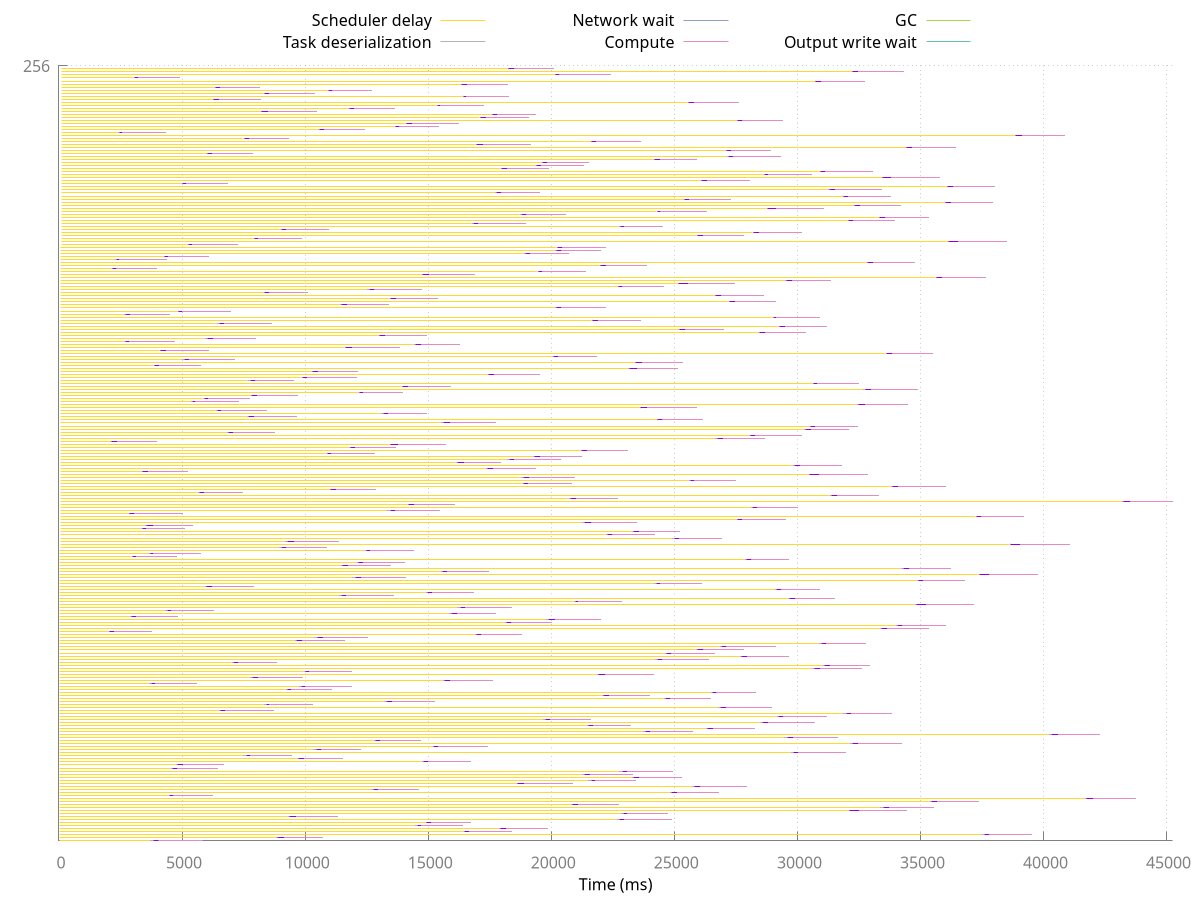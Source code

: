 set terminal pdfcairo font 'Times,22' linewidth 4 rounded dashlength 2 size 5,5

# Line style for axes
set style line 80 lt 1 lc rgb "#808080"

# Line style for grid
set style line 81 lt 0 # dashed
set style line 81 lt rgb "#808080"  # grey

set grid back linestyle 81
set border 3 back linestyle 80 # Remove border on top and right.  These
             # borders are useless and make it harder
             # to see plotted lines near the border.
    # Also, put it in grey; no need for so much emphasis on a border.
set xtics nomirror
set ytics nomirror

set style line 1 lt rgb "#fc8d62" lw 1 pt 1
set style line 2 lt rgb "#8da0cb" lw 1 pt 6
set style line 3 lt rgb "#e78ac3" lw 1 pt 2
set style line 4 lt rgb "#a6d854" lw 1 pt 3
set style line 5 lt rgb "#66c2a5" lw 1 pt 4
set style line 6 lt rgb "#ffd92f" lw 1 pt 5
set style line 7 lt rgb "#e5c494" lw 1 pt 7
set style line 8 lt rgb "#b3b3b3" lw 1 pt 8

set xlabel "Time (ms)" offset 0,0.5
set key above

set arrow from 0,0 to 3717,0 ls 6 nohead
set arrow from 3717,0 to 3859,0 ls 8 nohead
set arrow from 3859,0 to 3859,0 ls 7 nohead
set arrow from 3859,0 to 4055,0 ls 9 nohead
set arrow from 4055,0 to 5849,0 ls 3 nohead
set arrow from 5849,0 to 5849,0 ls 4 nohead
set arrow from 5849,0 to 5849,0 ls 5 nohead
set arrow from 1,1 to 8814,1 ls 6 nohead
set arrow from 8814,1 to 8893,1 ls 8 nohead
set arrow from 8893,1 to 8893,1 ls 7 nohead
set arrow from 8893,1 to 9152,1 ls 9 nohead
set arrow from 9152,1 to 10716,1 ls 3 nohead
set arrow from 10716,1 to 10716,1 ls 4 nohead
set arrow from 10716,1 to 10716,1 ls 5 nohead
set arrow from 1,2 to 37476,2 ls 6 nohead
set arrow from 37476,2 to 37594,2 ls 8 nohead
set arrow from 37594,2 to 37594,2 ls 7 nohead
set arrow from 37594,2 to 37825,2 ls 9 nohead
set arrow from 37825,2 to 39520,2 ls 3 nohead
set arrow from 39520,2 to 39520,2 ls 4 nohead
set arrow from 39520,2 to 39520,2 ls 5 nohead
set arrow from 2,3 to 16415,3 ls 6 nohead
set arrow from 16415,3 to 16492,3 ls 8 nohead
set arrow from 16492,3 to 16492,3 ls 7 nohead
set arrow from 16492,3 to 16692,3 ls 9 nohead
set arrow from 16692,3 to 18384,3 ls 3 nohead
set arrow from 18384,3 to 18384,3 ls 4 nohead
set arrow from 18384,3 to 18384,3 ls 5 nohead
set arrow from 2,4 to 17869,4 ls 6 nohead
set arrow from 17869,4 to 17951,4 ls 8 nohead
set arrow from 17951,4 to 17951,4 ls 7 nohead
set arrow from 17951,4 to 18183,4 ls 9 nohead
set arrow from 18183,4 to 19838,4 ls 3 nohead
set arrow from 19838,4 to 19838,4 ls 4 nohead
set arrow from 19838,4 to 19838,4 ls 5 nohead
set arrow from 3,5 to 14453,5 ls 6 nohead
set arrow from 14453,5 to 14575,5 ls 8 nohead
set arrow from 14575,5 to 14575,5 ls 7 nohead
set arrow from 14575,5 to 14746,5 ls 9 nohead
set arrow from 14746,5 to 16405,5 ls 3 nohead
set arrow from 16405,5 to 16405,5 ls 4 nohead
set arrow from 16405,5 to 16405,5 ls 5 nohead
set arrow from 3,6 to 14876,6 ls 6 nohead
set arrow from 14876,6 to 14945,6 ls 8 nohead
set arrow from 14945,6 to 14945,6 ls 7 nohead
set arrow from 14945,6 to 15142,6 ls 9 nohead
set arrow from 15142,6 to 16706,6 ls 3 nohead
set arrow from 16706,6 to 16706,6 ls 4 nohead
set arrow from 16706,6 to 16706,6 ls 5 nohead
set arrow from 3,7 to 22662,7 ls 6 nohead
set arrow from 22662,7 to 22780,7 ls 8 nohead
set arrow from 22780,7 to 22780,7 ls 7 nohead
set arrow from 22780,7 to 22991,7 ls 9 nohead
set arrow from 22991,7 to 24898,7 ls 3 nohead
set arrow from 24898,7 to 24898,7 ls 4 nohead
set arrow from 24898,7 to 24898,7 ls 5 nohead
set arrow from 4,8 to 9270,8 ls 6 nohead
set arrow from 9270,8 to 9369,8 ls 8 nohead
set arrow from 9369,8 to 9369,8 ls 7 nohead
set arrow from 9369,8 to 9655,8 ls 9 nohead
set arrow from 9655,8 to 11317,8 ls 3 nohead
set arrow from 11317,8 to 11317,8 ls 4 nohead
set arrow from 11317,8 to 11317,8 ls 5 nohead
set arrow from 4,9 to 22802,9 ls 6 nohead
set arrow from 22802,9 to 22948,9 ls 8 nohead
set arrow from 22948,9 to 22948,9 ls 7 nohead
set arrow from 22948,9 to 23118,9 ls 9 nohead
set arrow from 23118,9 to 24736,9 ls 3 nohead
set arrow from 24736,9 to 24736,9 ls 4 nohead
set arrow from 24736,9 to 24736,9 ls 5 nohead
set arrow from 5,10 to 32073,10 ls 6 nohead
set arrow from 32073,10 to 32131,10 ls 8 nohead
set arrow from 32131,10 to 32131,10 ls 7 nohead
set arrow from 32131,10 to 32505,10 ls 9 nohead
set arrow from 32505,10 to 34438,10 ls 3 nohead
set arrow from 34438,10 to 34438,10 ls 4 nohead
set arrow from 34438,10 to 34438,10 ls 5 nohead
set arrow from 5,11 to 33333,11 ls 6 nohead
set arrow from 33333,11 to 33482,11 ls 8 nohead
set arrow from 33482,11 to 33482,11 ls 7 nohead
set arrow from 33482,11 to 33741,11 ls 9 nohead
set arrow from 33741,11 to 35539,11 ls 3 nohead
set arrow from 35539,11 to 35539,11 ls 4 nohead
set arrow from 35539,11 to 35539,11 ls 5 nohead
set arrow from 6,12 to 20778,12 ls 6 nohead
set arrow from 20778,12 to 20863,12 ls 8 nohead
set arrow from 20863,12 to 20863,12 ls 7 nohead
set arrow from 20863,12 to 21088,12 ls 9 nohead
set arrow from 21088,12 to 22735,12 ls 3 nohead
set arrow from 22735,12 to 22735,12 ls 4 nohead
set arrow from 22735,12 to 22735,12 ls 5 nohead
set arrow from 6,13 to 35356,13 ls 6 nohead
set arrow from 35356,13 to 35446,13 ls 8 nohead
set arrow from 35446,13 to 35446,13 ls 7 nohead
set arrow from 35446,13 to 35687,13 ls 9 nohead
set arrow from 35687,13 to 37375,13 ls 3 nohead
set arrow from 37375,13 to 37375,13 ls 4 nohead
set arrow from 37375,13 to 37375,13 ls 5 nohead
set arrow from 6,14 to 41657,14 ls 6 nohead
set arrow from 41657,14 to 41762,14 ls 8 nohead
set arrow from 41762,14 to 41762,14 ls 7 nohead
set arrow from 41762,14 to 42028,14 ls 9 nohead
set arrow from 42028,14 to 43728,14 ls 3 nohead
set arrow from 43728,14 to 43728,14 ls 4 nohead
set arrow from 43728,14 to 43728,14 ls 5 nohead
set arrow from 7,15 to 4429,15 ls 6 nohead
set arrow from 4429,15 to 4501,15 ls 8 nohead
set arrow from 4501,15 to 4501,15 ls 7 nohead
set arrow from 4501,15 to 4665,15 ls 9 nohead
set arrow from 4665,15 to 6232,15 ls 3 nohead
set arrow from 6232,15 to 6232,15 ls 4 nohead
set arrow from 6232,15 to 6232,15 ls 5 nohead
set arrow from 7,16 to 24799,16 ls 6 nohead
set arrow from 24799,16 to 24885,16 ls 8 nohead
set arrow from 24885,16 to 24885,16 ls 7 nohead
set arrow from 24885,16 to 25126,16 ls 9 nohead
set arrow from 25126,16 to 26790,16 ls 3 nohead
set arrow from 26790,16 to 26790,16 ls 4 nohead
set arrow from 26790,16 to 26790,16 ls 5 nohead
set arrow from 8,17 to 12647,17 ls 6 nohead
set arrow from 12647,17 to 12785,17 ls 8 nohead
set arrow from 12785,17 to 12785,17 ls 7 nohead
set arrow from 12785,17 to 12992,17 ls 9 nohead
set arrow from 12992,17 to 14589,17 ls 3 nohead
set arrow from 14589,17 to 14589,17 ls 4 nohead
set arrow from 14589,17 to 14589,17 ls 5 nohead
set arrow from 8,18 to 25686,18 ls 6 nohead
set arrow from 25686,18 to 25815,18 ls 8 nohead
set arrow from 25815,18 to 25815,18 ls 7 nohead
set arrow from 25815,18 to 26074,18 ls 9 nohead
set arrow from 26074,18 to 27922,18 ls 3 nohead
set arrow from 27922,18 to 27922,18 ls 4 nohead
set arrow from 27922,18 to 27922,18 ls 5 nohead
set arrow from 9,19 to 18576,19 ls 6 nohead
set arrow from 18576,19 to 18641,19 ls 8 nohead
set arrow from 18641,19 to 18641,19 ls 7 nohead
set arrow from 18641,19 to 18922,19 ls 9 nohead
set arrow from 18922,19 to 20856,19 ls 3 nohead
set arrow from 20856,19 to 20856,19 ls 4 nohead
set arrow from 20856,19 to 20856,19 ls 5 nohead
set arrow from 9,20 to 21487,20 ls 6 nohead
set arrow from 21487,20 to 21648,20 ls 8 nohead
set arrow from 21648,20 to 21648,20 ls 7 nohead
set arrow from 21648,20 to 21817,20 ls 9 nohead
set arrow from 21817,20 to 23416,20 ls 3 nohead
set arrow from 23416,20 to 23416,20 ls 4 nohead
set arrow from 23416,20 to 23416,20 ls 5 nohead
set arrow from 9,21 to 23252,21 ls 6 nohead
set arrow from 23252,21 to 23356,21 ls 8 nohead
set arrow from 23356,21 to 23356,21 ls 7 nohead
set arrow from 23356,21 to 23575,21 ls 9 nohead
set arrow from 23575,21 to 25277,21 ls 3 nohead
set arrow from 25277,21 to 25277,21 ls 4 nohead
set arrow from 25277,21 to 25277,21 ls 5 nohead
set arrow from 10,22 to 21227,22 ls 6 nohead
set arrow from 21227,22 to 21345,22 ls 8 nohead
set arrow from 21345,22 to 21345,22 ls 7 nohead
set arrow from 21345,22 to 21580,22 ls 9 nohead
set arrow from 21580,22 to 23282,22 ls 3 nohead
set arrow from 23282,22 to 23282,22 ls 4 nohead
set arrow from 23282,22 to 23282,22 ls 5 nohead
set arrow from 10,23 to 22728,23 ls 6 nohead
set arrow from 22728,23 to 22878,23 ls 8 nohead
set arrow from 22878,23 to 22878,23 ls 7 nohead
set arrow from 22878,23 to 23110,23 ls 9 nohead
set arrow from 23110,23 to 24912,23 ls 3 nohead
set arrow from 24912,23 to 24912,23 ls 4 nohead
set arrow from 24912,23 to 24912,23 ls 5 nohead
set arrow from 11,24 to 4518,24 ls 6 nohead
set arrow from 4518,24 to 4603,24 ls 8 nohead
set arrow from 4603,24 to 4603,24 ls 7 nohead
set arrow from 4603,24 to 4828,24 ls 9 nohead
set arrow from 4828,24 to 6423,24 ls 3 nohead
set arrow from 6423,24 to 6423,24 ls 4 nohead
set arrow from 6423,24 to 6423,24 ls 5 nohead
set arrow from 11,25 to 4737,25 ls 6 nohead
set arrow from 4737,25 to 4821,25 ls 8 nohead
set arrow from 4821,25 to 4821,25 ls 7 nohead
set arrow from 4821,25 to 5078,25 ls 9 nohead
set arrow from 5078,25 to 6676,25 ls 3 nohead
set arrow from 6676,25 to 6676,25 ls 4 nohead
set arrow from 6676,25 to 6676,25 ls 5 nohead
set arrow from 11,26 to 14729,26 ls 6 nohead
set arrow from 14729,26 to 14819,26 ls 8 nohead
set arrow from 14819,26 to 14819,26 ls 7 nohead
set arrow from 14819,26 to 15012,26 ls 9 nohead
set arrow from 15012,26 to 16704,26 ls 3 nohead
set arrow from 16704,26 to 16704,26 ls 4 nohead
set arrow from 16704,26 to 16704,26 ls 5 nohead
set arrow from 12,27 to 9677,27 ls 6 nohead
set arrow from 9677,27 to 9748,27 ls 8 nohead
set arrow from 9748,27 to 9748,27 ls 7 nohead
set arrow from 9748,27 to 9968,27 ls 9 nohead
set arrow from 9968,27 to 11502,27 ls 3 nohead
set arrow from 11502,27 to 11502,27 ls 4 nohead
set arrow from 11502,27 to 11502,27 ls 5 nohead
set arrow from 13,28 to 7473,28 ls 6 nohead
set arrow from 7473,28 to 7609,28 ls 8 nohead
set arrow from 7609,28 to 7609,28 ls 7 nohead
set arrow from 7609,28 to 7784,28 ls 9 nohead
set arrow from 7784,28 to 9426,28 ls 3 nohead
set arrow from 9426,28 to 9426,28 ls 4 nohead
set arrow from 9426,28 to 9426,28 ls 5 nohead
set arrow from 13,29 to 29733,29 ls 6 nohead
set arrow from 29733,29 to 29860,29 ls 8 nohead
set arrow from 29860,29 to 29860,29 ls 7 nohead
set arrow from 29860,29 to 30049,29 ls 9 nohead
set arrow from 30049,29 to 31971,29 ls 3 nohead
set arrow from 31971,29 to 31971,29 ls 4 nohead
set arrow from 31971,29 to 31971,29 ls 5 nohead
set arrow from 14,30 to 10310,30 ls 6 nohead
set arrow from 10310,30 to 10468,30 ls 8 nohead
set arrow from 10468,30 to 10468,30 ls 7 nohead
set arrow from 10468,30 to 10653,30 ls 9 nohead
set arrow from 10653,30 to 12242,30 ls 3 nohead
set arrow from 12242,30 to 12242,30 ls 4 nohead
set arrow from 12242,30 to 12242,30 ls 5 nohead
set arrow from 14,31 to 15166,31 ls 6 nohead
set arrow from 15166,31 to 15228,31 ls 8 nohead
set arrow from 15228,31 to 15228,31 ls 7 nohead
set arrow from 15228,31 to 15432,31 ls 9 nohead
set arrow from 15432,31 to 17408,31 ls 3 nohead
set arrow from 17408,31 to 17408,31 ls 4 nohead
set arrow from 17408,31 to 17408,31 ls 5 nohead
set arrow from 14,32 to 32135,32 ls 6 nohead
set arrow from 32135,32 to 32236,32 ls 8 nohead
set arrow from 32236,32 to 32236,32 ls 7 nohead
set arrow from 32236,32 to 32490,32 ls 9 nohead
set arrow from 32490,32 to 34216,32 ls 3 nohead
set arrow from 34216,32 to 34216,32 ls 4 nohead
set arrow from 34216,32 to 34216,32 ls 5 nohead
set arrow from 15,33 to 12761,33 ls 6 nohead
set arrow from 12761,33 to 12846,33 ls 8 nohead
set arrow from 12846,33 to 12846,33 ls 7 nohead
set arrow from 12846,33 to 13076,33 ls 9 nohead
set arrow from 13076,33 to 14692,33 ls 3 nohead
set arrow from 14692,33 to 14692,33 ls 4 nohead
set arrow from 14692,33 to 14692,33 ls 5 nohead
set arrow from 15,34 to 29441,34 ls 6 nohead
set arrow from 29441,34 to 29589,34 ls 8 nohead
set arrow from 29589,34 to 29589,34 ls 7 nohead
set arrow from 29589,34 to 29824,34 ls 9 nohead
set arrow from 29824,34 to 31611,34 ls 3 nohead
set arrow from 31611,34 to 31611,34 ls 4 nohead
set arrow from 31611,34 to 31611,34 ls 5 nohead
set arrow from 15,35 to 40218,35 ls 6 nohead
set arrow from 40218,35 to 40334,35 ls 8 nohead
set arrow from 40334,35 to 40334,35 ls 7 nohead
set arrow from 40334,35 to 40606,35 ls 9 nohead
set arrow from 40606,35 to 42287,35 ls 3 nohead
set arrow from 42287,35 to 42287,35 ls 4 nohead
set arrow from 42287,35 to 42287,35 ls 5 nohead
set arrow from 16,36 to 23724,36 ls 6 nohead
set arrow from 23724,36 to 23813,36 ls 8 nohead
set arrow from 23813,36 to 23813,36 ls 7 nohead
set arrow from 23813,36 to 24032,36 ls 9 nohead
set arrow from 24032,36 to 25724,36 ls 3 nohead
set arrow from 25724,36 to 25724,36 ls 4 nohead
set arrow from 25724,36 to 25724,36 ls 5 nohead
set arrow from 16,37 to 26264,37 ls 6 nohead
set arrow from 26264,37 to 26347,37 ls 8 nohead
set arrow from 26347,37 to 26347,37 ls 7 nohead
set arrow from 26347,37 to 26592,37 ls 9 nohead
set arrow from 26592,37 to 28246,37 ls 3 nohead
set arrow from 28246,37 to 28246,37 ls 4 nohead
set arrow from 28246,37 to 28246,37 ls 5 nohead
set arrow from 17,38 to 21443,38 ls 6 nohead
set arrow from 21443,38 to 21513,38 ls 8 nohead
set arrow from 21513,38 to 21513,38 ls 7 nohead
set arrow from 21513,38 to 21720,38 ls 9 nohead
set arrow from 21720,38 to 23214,38 ls 3 nohead
set arrow from 23214,38 to 23214,38 ls 4 nohead
set arrow from 23214,38 to 23214,38 ls 5 nohead
set arrow from 17,39 to 28475,39 ls 6 nohead
set arrow from 28475,39 to 28601,39 ls 8 nohead
set arrow from 28601,39 to 28601,39 ls 7 nohead
set arrow from 28601,39 to 28826,39 ls 9 nohead
set arrow from 28826,39 to 30709,39 ls 3 nohead
set arrow from 30709,39 to 30709,39 ls 4 nohead
set arrow from 30709,39 to 30709,39 ls 5 nohead
set arrow from 18,40 to 19631,40 ls 6 nohead
set arrow from 19631,40 to 19760,40 ls 8 nohead
set arrow from 19760,40 to 19760,40 ls 7 nohead
set arrow from 19760,40 to 19970,40 ls 9 nohead
set arrow from 19970,40 to 21585,40 ls 3 nohead
set arrow from 21585,40 to 21585,40 ls 4 nohead
set arrow from 21585,40 to 21585,40 ls 5 nohead
set arrow from 18,41 to 29141,41 ls 6 nohead
set arrow from 29141,41 to 29240,41 ls 8 nohead
set arrow from 29240,41 to 29240,41 ls 7 nohead
set arrow from 29240,41 to 29453,41 ls 9 nohead
set arrow from 29453,41 to 31202,41 ls 3 nohead
set arrow from 31202,41 to 31202,41 ls 4 nohead
set arrow from 31202,41 to 31202,41 ls 5 nohead
set arrow from 18,42 to 31846,42 ls 6 nohead
set arrow from 31846,42 to 31998,42 ls 8 nohead
set arrow from 31998,42 to 31998,42 ls 7 nohead
set arrow from 31998,42 to 32200,42 ls 9 nohead
set arrow from 32200,42 to 33805,42 ls 3 nohead
set arrow from 33805,42 to 33805,42 ls 4 nohead
set arrow from 33805,42 to 33805,42 ls 5 nohead
set arrow from 19,43 to 6492,43 ls 6 nohead
set arrow from 6492,43 to 6554,43 ls 8 nohead
set arrow from 6554,43 to 6554,43 ls 7 nohead
set arrow from 6554,43 to 6749,43 ls 9 nohead
set arrow from 6749,43 to 8719,43 ls 3 nohead
set arrow from 8719,43 to 8719,43 ls 4 nohead
set arrow from 8719,43 to 8719,43 ls 5 nohead
set arrow from 19,44 to 26748,44 ls 6 nohead
set arrow from 26748,44 to 26895,44 ls 8 nohead
set arrow from 26895,44 to 26895,44 ls 7 nohead
set arrow from 26895,44 to 27133,44 ls 9 nohead
set arrow from 27133,44 to 28951,44 ls 3 nohead
set arrow from 28951,44 to 28951,44 ls 4 nohead
set arrow from 28951,44 to 28951,44 ls 5 nohead
set arrow from 20,45 to 8323,45 ls 6 nohead
set arrow from 8323,45 to 8411,45 ls 8 nohead
set arrow from 8411,45 to 8411,45 ls 7 nohead
set arrow from 8411,45 to 8567,45 ls 9 nohead
set arrow from 8567,45 to 10297,45 ls 3 nohead
set arrow from 10297,45 to 10297,45 ls 4 nohead
set arrow from 10297,45 to 10297,45 ls 5 nohead
set arrow from 20,46 to 13196,46 ls 6 nohead
set arrow from 13196,46 to 13312,46 ls 8 nohead
set arrow from 13312,46 to 13312,46 ls 7 nohead
set arrow from 13312,46 to 13559,46 ls 9 nohead
set arrow from 13559,46 to 15251,46 ls 3 nohead
set arrow from 15251,46 to 15251,46 ls 4 nohead
set arrow from 15251,46 to 15251,46 ls 5 nohead
set arrow from 20,47 to 24549,47 ls 6 nohead
set arrow from 24549,47 to 24632,47 ls 8 nohead
set arrow from 24632,47 to 24632,47 ls 7 nohead
set arrow from 24632,47 to 24861,47 ls 9 nohead
set arrow from 24861,47 to 26484,47 ls 3 nohead
set arrow from 26484,47 to 26484,47 ls 4 nohead
set arrow from 26484,47 to 26484,47 ls 5 nohead
set arrow from 21,48 to 22024,48 ls 6 nohead
set arrow from 22024,48 to 22104,48 ls 8 nohead
set arrow from 22104,48 to 22104,48 ls 7 nohead
set arrow from 22104,48 to 22365,48 ls 9 nohead
set arrow from 22365,48 to 24008,48 ls 3 nohead
set arrow from 24008,48 to 24008,48 ls 4 nohead
set arrow from 24008,48 to 24008,48 ls 5 nohead
set arrow from 21,49 to 26490,49 ls 6 nohead
set arrow from 26490,49 to 26558,49 ls 8 nohead
set arrow from 26558,49 to 26558,49 ls 7 nohead
set arrow from 26558,49 to 26725,49 ls 9 nohead
set arrow from 26725,49 to 28302,49 ls 3 nohead
set arrow from 28302,49 to 28302,49 ls 4 nohead
set arrow from 28302,49 to 28302,49 ls 5 nohead
set arrow from 22,50 to 9200,50 ls 6 nohead
set arrow from 9200,50 to 9291,50 ls 8 nohead
set arrow from 9291,50 to 9291,50 ls 7 nohead
set arrow from 9291,50 to 9434,50 ls 9 nohead
set arrow from 9434,50 to 11090,50 ls 3 nohead
set arrow from 11090,50 to 11090,50 ls 4 nohead
set arrow from 11090,50 to 11090,50 ls 5 nohead
set arrow from 22,51 to 9744,51 ls 6 nohead
set arrow from 9744,51 to 9869,51 ls 8 nohead
set arrow from 9869,51 to 9869,51 ls 7 nohead
set arrow from 9869,51 to 10005,51 ls 9 nohead
set arrow from 10005,51 to 11903,51 ls 3 nohead
set arrow from 11903,51 to 11903,51 ls 4 nohead
set arrow from 11903,51 to 11903,51 ls 5 nohead
set arrow from 23,52 to 3624,52 ls 6 nohead
set arrow from 3624,52 to 3776,52 ls 8 nohead
set arrow from 3776,52 to 3776,52 ls 7 nohead
set arrow from 3776,52 to 3937,52 ls 9 nohead
set arrow from 3937,52 to 5595,52 ls 3 nohead
set arrow from 5595,52 to 5595,52 ls 4 nohead
set arrow from 5595,52 to 5595,52 ls 5 nohead
set arrow from 23,53 to 15598,53 ls 6 nohead
set arrow from 15598,53 to 15673,53 ls 8 nohead
set arrow from 15673,53 to 15673,53 ls 7 nohead
set arrow from 15673,53 to 15903,53 ls 9 nohead
set arrow from 15903,53 to 17602,53 ls 3 nohead
set arrow from 17602,53 to 17602,53 ls 4 nohead
set arrow from 17602,53 to 17602,53 ls 5 nohead
set arrow from 24,54 to 7720,54 ls 6 nohead
set arrow from 7720,54 to 7865,54 ls 8 nohead
set arrow from 7865,54 to 7865,54 ls 7 nohead
set arrow from 7865,54 to 8105,54 ls 9 nohead
set arrow from 8105,54 to 9887,54 ls 3 nohead
set arrow from 9887,54 to 9887,54 ls 4 nohead
set arrow from 9887,54 to 9887,54 ls 5 nohead
set arrow from 24,55 to 21839,55 ls 6 nohead
set arrow from 21839,55 to 21900,55 ls 8 nohead
set arrow from 21900,55 to 21900,55 ls 7 nohead
set arrow from 21900,55 to 22210,55 ls 9 nohead
set arrow from 22210,55 to 24149,55 ls 3 nohead
set arrow from 24149,55 to 24149,55 ls 4 nohead
set arrow from 24149,55 to 24149,55 ls 5 nohead
set arrow from 25,56 to 9920,56 ls 6 nohead
set arrow from 9920,56 to 10007,56 ls 8 nohead
set arrow from 10007,56 to 10007,56 ls 7 nohead
set arrow from 10007,56 to 10160,56 ls 9 nohead
set arrow from 10160,56 to 11890,56 ls 3 nohead
set arrow from 11890,56 to 11890,56 ls 4 nohead
set arrow from 11890,56 to 11890,56 ls 5 nohead
set arrow from 25,57 to 30570,57 ls 6 nohead
set arrow from 30570,57 to 30685,57 ls 8 nohead
set arrow from 30685,57 to 30685,57 ls 7 nohead
set arrow from 30685,57 to 30931,57 ls 9 nohead
set arrow from 30931,57 to 32623,57 ls 3 nohead
set arrow from 32623,57 to 32623,57 ls 4 nohead
set arrow from 32623,57 to 32623,57 ls 5 nohead
set arrow from 25,58 to 31007,58 ls 6 nohead
set arrow from 31007,58 to 31090,58 ls 8 nohead
set arrow from 31090,58 to 31090,58 ls 7 nohead
set arrow from 31090,58 to 31331,58 ls 9 nohead
set arrow from 31331,58 to 32945,58 ls 3 nohead
set arrow from 32945,58 to 32945,58 ls 4 nohead
set arrow from 32945,58 to 32945,58 ls 5 nohead
set arrow from 26,59 to 7015,59 ls 6 nohead
set arrow from 7015,59 to 7083,59 ls 8 nohead
set arrow from 7083,59 to 7083,59 ls 7 nohead
set arrow from 7083,59 to 7306,59 ls 9 nohead
set arrow from 7306,59 to 8826,59 ls 3 nohead
set arrow from 8826,59 to 8826,59 ls 4 nohead
set arrow from 8826,59 to 8826,59 ls 5 nohead
set arrow from 26,60 to 24179,60 ls 6 nohead
set arrow from 24179,60 to 24302,60 ls 8 nohead
set arrow from 24302,60 to 24302,60 ls 7 nohead
set arrow from 24302,60 to 24538,60 ls 9 nohead
set arrow from 24538,60 to 26400,60 ls 3 nohead
set arrow from 26400,60 to 26400,60 ls 4 nohead
set arrow from 26400,60 to 26400,60 ls 5 nohead
set arrow from 26,61 to 27660,61 ls 6 nohead
set arrow from 27660,61 to 27736,61 ls 8 nohead
set arrow from 27736,61 to 27736,61 ls 7 nohead
set arrow from 27736,61 to 27981,61 ls 9 nohead
set arrow from 27981,61 to 29652,61 ls 3 nohead
set arrow from 29652,61 to 29652,61 ls 4 nohead
set arrow from 29652,61 to 29652,61 ls 5 nohead
set arrow from 27,62 to 24610,62 ls 6 nohead
set arrow from 24610,62 to 24683,62 ls 8 nohead
set arrow from 24683,62 to 24683,62 ls 7 nohead
set arrow from 24683,62 to 24883,62 ls 9 nohead
set arrow from 24883,62 to 26617,62 ls 3 nohead
set arrow from 26617,62 to 26617,62 ls 4 nohead
set arrow from 26617,62 to 26617,62 ls 5 nohead
set arrow from 27,63 to 25847,63 ls 6 nohead
set arrow from 25847,63 to 25937,63 ls 8 nohead
set arrow from 25937,63 to 25937,63 ls 7 nohead
set arrow from 25937,63 to 26180,63 ls 9 nohead
set arrow from 26180,63 to 27801,63 ls 3 nohead
set arrow from 27801,63 to 27801,63 ls 4 nohead
set arrow from 27801,63 to 27801,63 ls 5 nohead
set arrow from 28,64 to 26844,64 ls 6 nohead
set arrow from 26844,64 to 26902,64 ls 8 nohead
set arrow from 26902,64 to 26902,64 ls 7 nohead
set arrow from 26902,64 to 27116,64 ls 9 nohead
set arrow from 27116,64 to 29120,64 ls 3 nohead
set arrow from 29120,64 to 29120,64 ls 4 nohead
set arrow from 29120,64 to 29120,64 ls 5 nohead
set arrow from 28,65 to 30870,65 ls 6 nohead
set arrow from 30870,65 to 30998,65 ls 8 nohead
set arrow from 30998,65 to 30998,65 ls 7 nohead
set arrow from 30998,65 to 31190,65 ls 9 nohead
set arrow from 31190,65 to 32779,65 ls 3 nohead
set arrow from 32779,65 to 32779,65 ls 4 nohead
set arrow from 32779,65 to 32779,65 ls 5 nohead
set arrow from 29,66 to 9548,66 ls 6 nohead
set arrow from 9548,66 to 9660,66 ls 8 nohead
set arrow from 9660,66 to 9660,66 ls 7 nohead
set arrow from 9660,66 to 9908,66 ls 9 nohead
set arrow from 9908,66 to 11586,66 ls 3 nohead
set arrow from 11586,66 to 11586,66 ls 4 nohead
set arrow from 11586,66 to 11586,66 ls 5 nohead
set arrow from 29,67 to 10348,67 ls 6 nohead
set arrow from 10348,67 to 10493,67 ls 8 nohead
set arrow from 10493,67 to 10493,67 ls 7 nohead
set arrow from 10493,67 to 10733,67 ls 9 nohead
set arrow from 10733,67 to 12535,67 ls 3 nohead
set arrow from 12535,67 to 12535,67 ls 4 nohead
set arrow from 12535,67 to 12535,67 ls 5 nohead
set arrow from 29,68 to 16864,68 ls 6 nohead
set arrow from 16864,68 to 16945,68 ls 8 nohead
set arrow from 16945,68 to 16945,68 ls 7 nohead
set arrow from 16945,68 to 17161,68 ls 9 nohead
set arrow from 17161,68 to 18807,68 ls 3 nohead
set arrow from 18807,68 to 18807,68 ls 4 nohead
set arrow from 18807,68 to 18807,68 ls 5 nohead
set arrow from 30,69 to 1996,69 ls 6 nohead
set arrow from 1996,69 to 2063,69 ls 8 nohead
set arrow from 2063,69 to 2063,69 ls 7 nohead
set arrow from 2063,69 to 2253,69 ls 9 nohead
set arrow from 2253,69 to 3770,69 ls 3 nohead
set arrow from 3770,69 to 3770,69 ls 4 nohead
set arrow from 3770,69 to 3770,69 ls 5 nohead
set arrow from 30,70 to 33327,70 ls 6 nohead
set arrow from 33327,70 to 33405,70 ls 8 nohead
set arrow from 33405,70 to 33405,70 ls 7 nohead
set arrow from 33405,70 to 33645,70 ls 9 nohead
set arrow from 33645,70 to 35322,70 ls 3 nohead
set arrow from 35322,70 to 35322,70 ls 4 nohead
set arrow from 35322,70 to 35322,70 ls 5 nohead
set arrow from 30,71 to 33987,71 ls 6 nohead
set arrow from 33987,71 to 34073,71 ls 8 nohead
set arrow from 34073,71 to 34073,71 ls 7 nohead
set arrow from 34073,71 to 34291,71 ls 9 nohead
set arrow from 34291,71 to 35999,71 ls 3 nohead
set arrow from 35999,71 to 35999,71 ls 4 nohead
set arrow from 35999,71 to 35999,71 ls 5 nohead
set arrow from 31,72 to 18095,72 ls 6 nohead
set arrow from 18095,72 to 18185,72 ls 8 nohead
set arrow from 18185,72 to 18185,72 ls 7 nohead
set arrow from 18185,72 to 18373,72 ls 9 nohead
set arrow from 18373,72 to 20015,72 ls 3 nohead
set arrow from 20015,72 to 20015,72 ls 4 nohead
set arrow from 20015,72 to 20015,72 ls 5 nohead
set arrow from 31,73 to 19772,73 ls 6 nohead
set arrow from 19772,73 to 19893,73 ls 8 nohead
set arrow from 19893,73 to 19893,73 ls 7 nohead
set arrow from 19893,73 to 20154,73 ls 9 nohead
set arrow from 20154,73 to 22002,73 ls 3 nohead
set arrow from 22002,73 to 22002,73 ls 4 nohead
set arrow from 22002,73 to 22002,73 ls 5 nohead
set arrow from 32,74 to 2859,74 ls 6 nohead
set arrow from 2859,74 to 2931,74 ls 8 nohead
set arrow from 2931,74 to 2931,74 ls 7 nohead
set arrow from 2931,74 to 3150,74 ls 9 nohead
set arrow from 3150,74 to 4807,74 ls 3 nohead
set arrow from 4807,74 to 4807,74 ls 4 nohead
set arrow from 4807,74 to 4807,74 ls 5 nohead
set arrow from 32,75 to 15839,75 ls 6 nohead
set arrow from 15839,75 to 15965,75 ls 8 nohead
set arrow from 15965,75 to 15965,75 ls 7 nohead
set arrow from 15965,75 to 16174,75 ls 9 nohead
set arrow from 16174,75 to 17745,75 ls 3 nohead
set arrow from 17745,75 to 17745,75 ls 4 nohead
set arrow from 17745,75 to 17745,75 ls 5 nohead
set arrow from 33,76 to 4306,76 ls 6 nohead
set arrow from 4306,76 to 4416,76 ls 8 nohead
set arrow from 4416,76 to 4416,76 ls 7 nohead
set arrow from 4416,76 to 4563,76 ls 9 nohead
set arrow from 4563,76 to 6291,76 ls 3 nohead
set arrow from 6291,76 to 6291,76 ls 4 nohead
set arrow from 6291,76 to 6291,76 ls 5 nohead
set arrow from 33,77 to 16170,77 ls 6 nohead
set arrow from 16170,77 to 16315,77 ls 8 nohead
set arrow from 16315,77 to 16315,77 ls 7 nohead
set arrow from 16315,77 to 16504,77 ls 9 nohead
set arrow from 16504,77 to 18371,77 ls 3 nohead
set arrow from 18371,77 to 18371,77 ls 4 nohead
set arrow from 18371,77 to 18371,77 ls 5 nohead
set arrow from 33,78 to 34778,78 ls 6 nohead
set arrow from 34778,78 to 34836,78 ls 8 nohead
set arrow from 34836,78 to 34836,78 ls 7 nohead
set arrow from 34836,78 to 35261,78 ls 9 nohead
set arrow from 35261,78 to 37166,78 ls 3 nohead
set arrow from 37166,78 to 37166,78 ls 4 nohead
set arrow from 37166,78 to 37166,78 ls 5 nohead
set arrow from 34,79 to 20886,79 ls 6 nohead
set arrow from 20886,79 to 20969,79 ls 8 nohead
set arrow from 20969,79 to 20969,79 ls 7 nohead
set arrow from 20969,79 to 21118,79 ls 9 nohead
set arrow from 21118,79 to 22838,79 ls 3 nohead
set arrow from 22838,79 to 22838,79 ls 4 nohead
set arrow from 22838,79 to 22838,79 ls 5 nohead
set arrow from 34,80 to 29583,80 ls 6 nohead
set arrow from 29583,80 to 29662,80 ls 8 nohead
set arrow from 29662,80 to 29662,80 ls 7 nohead
set arrow from 29662,80 to 29911,80 ls 9 nohead
set arrow from 29911,80 to 31526,80 ls 3 nohead
set arrow from 31526,80 to 31526,80 ls 4 nohead
set arrow from 31526,80 to 31526,80 ls 5 nohead
set arrow from 35,81 to 11367,81 ls 6 nohead
set arrow from 11367,81 to 11486,81 ls 8 nohead
set arrow from 11486,81 to 11486,81 ls 7 nohead
set arrow from 11486,81 to 11685,81 ls 9 nohead
set arrow from 11685,81 to 13596,81 ls 3 nohead
set arrow from 13596,81 to 13596,81 ls 4 nohead
set arrow from 13596,81 to 13596,81 ls 5 nohead
set arrow from 35,82 to 14879,82 ls 6 nohead
set arrow from 14879,82 to 14954,82 ls 8 nohead
set arrow from 14954,82 to 14954,82 ls 7 nohead
set arrow from 14954,82 to 15169,82 ls 9 nohead
set arrow from 15169,82 to 16857,82 ls 3 nohead
set arrow from 16857,82 to 16857,82 ls 4 nohead
set arrow from 16857,82 to 16857,82 ls 5 nohead
set arrow from 35,83 to 29083,83 ls 6 nohead
set arrow from 29083,83 to 29149,83 ls 8 nohead
set arrow from 29149,83 to 29149,83 ls 7 nohead
set arrow from 29149,83 to 29344,83 ls 9 nohead
set arrow from 29344,83 to 30904,83 ls 3 nohead
set arrow from 30904,83 to 30904,83 ls 4 nohead
set arrow from 30904,83 to 30904,83 ls 5 nohead
set arrow from 36,84 to 5917,84 ls 6 nohead
set arrow from 5917,84 to 5987,84 ls 8 nohead
set arrow from 5987,84 to 5987,84 ls 7 nohead
set arrow from 5987,84 to 6238,84 ls 9 nohead
set arrow from 6238,84 to 7905,84 ls 3 nohead
set arrow from 7905,84 to 7905,84 ls 4 nohead
set arrow from 7905,84 to 7905,84 ls 5 nohead
set arrow from 36,85 to 24156,85 ls 6 nohead
set arrow from 24156,85 to 24279,85 ls 8 nohead
set arrow from 24279,85 to 24279,85 ls 7 nohead
set arrow from 24279,85 to 24446,85 ls 9 nohead
set arrow from 24446,85 to 26101,85 ls 3 nohead
set arrow from 26101,85 to 26101,85 ls 4 nohead
set arrow from 26101,85 to 26101,85 ls 5 nohead
set arrow from 36,86 to 34849,86 ls 6 nohead
set arrow from 34849,86 to 34909,86 ls 8 nohead
set arrow from 34909,86 to 34909,86 ls 7 nohead
set arrow from 34909,86 to 35131,86 ls 9 nohead
set arrow from 35131,86 to 36773,86 ls 3 nohead
set arrow from 36773,86 to 36773,86 ls 4 nohead
set arrow from 36773,86 to 36773,86 ls 5 nohead
set arrow from 37,87 to 11900,87 ls 6 nohead
set arrow from 11900,87 to 12045,87 ls 8 nohead
set arrow from 12045,87 to 12045,87 ls 7 nohead
set arrow from 12045,87 to 12280,87 ls 9 nohead
set arrow from 12280,87 to 14066,87 ls 3 nohead
set arrow from 14066,87 to 14066,87 ls 4 nohead
set arrow from 14066,87 to 14066,87 ls 5 nohead
set arrow from 37,88 to 37369,88 ls 6 nohead
set arrow from 37369,88 to 37401,88 ls 8 nohead
set arrow from 37401,88 to 37401,88 ls 7 nohead
set arrow from 37401,88 to 37793,88 ls 9 nohead
set arrow from 37793,88 to 39757,88 ls 3 nohead
set arrow from 39757,88 to 39757,88 ls 4 nohead
set arrow from 39757,88 to 39757,88 ls 5 nohead
set arrow from 38,89 to 15514,89 ls 6 nohead
set arrow from 15514,89 to 15592,89 ls 8 nohead
set arrow from 15592,89 to 15592,89 ls 7 nohead
set arrow from 15592,89 to 15790,89 ls 9 nohead
set arrow from 15790,89 to 17430,89 ls 3 nohead
set arrow from 17430,89 to 17430,89 ls 4 nohead
set arrow from 17430,89 to 17430,89 ls 5 nohead
set arrow from 38,90 to 34183,90 ls 6 nohead
set arrow from 34183,90 to 34294,90 ls 8 nohead
set arrow from 34294,90 to 34294,90 ls 7 nohead
set arrow from 34294,90 to 34561,90 ls 9 nohead
set arrow from 34561,90 to 36233,90 ls 3 nohead
set arrow from 36233,90 to 36233,90 ls 4 nohead
set arrow from 36233,90 to 36233,90 ls 5 nohead
set arrow from 39,91 to 11453,91 ls 6 nohead
set arrow from 11453,91 to 11535,91 ls 8 nohead
set arrow from 11535,91 to 11535,91 ls 7 nohead
set arrow from 11535,91 to 11763,91 ls 9 nohead
set arrow from 11763,91 to 13467,91 ls 3 nohead
set arrow from 13467,91 to 13467,91 ls 4 nohead
set arrow from 13467,91 to 13467,91 ls 5 nohead
set arrow from 39,92 to 12088,92 ls 6 nohead
set arrow from 12088,92 to 12161,92 ls 8 nohead
set arrow from 12161,92 to 12161,92 ls 7 nohead
set arrow from 12161,92 to 12386,92 ls 9 nohead
set arrow from 12386,92 to 14035,92 ls 3 nohead
set arrow from 14035,92 to 14035,92 ls 4 nohead
set arrow from 14035,92 to 14035,92 ls 5 nohead
set arrow from 39,93 to 27854,93 ls 6 nohead
set arrow from 27854,93 to 27917,93 ls 8 nohead
set arrow from 27917,93 to 27917,93 ls 7 nohead
set arrow from 27917,93 to 28145,93 ls 9 nohead
set arrow from 28145,93 to 29654,93 ls 3 nohead
set arrow from 29654,93 to 29654,93 ls 4 nohead
set arrow from 29654,93 to 29654,93 ls 5 nohead
set arrow from 40,94 to 2952,94 ls 6 nohead
set arrow from 2952,94 to 2983,94 ls 8 nohead
set arrow from 2983,94 to 2983,94 ls 7 nohead
set arrow from 2983,94 to 3162,94 ls 9 nohead
set arrow from 3162,94 to 4777,94 ls 3 nohead
set arrow from 4777,94 to 4777,94 ls 4 nohead
set arrow from 4777,94 to 4777,94 ls 5 nohead
set arrow from 40,95 to 3594,95 ls 6 nohead
set arrow from 3594,95 to 3710,95 ls 8 nohead
set arrow from 3710,95 to 3710,95 ls 7 nohead
set arrow from 3710,95 to 3841,95 ls 9 nohead
set arrow from 3841,95 to 5745,95 ls 3 nohead
set arrow from 5745,95 to 5745,95 ls 4 nohead
set arrow from 5745,95 to 5745,95 ls 5 nohead
set arrow from 40,96 to 12430,96 ls 6 nohead
set arrow from 12430,96 to 12499,96 ls 8 nohead
set arrow from 12499,96 to 12499,96 ls 7 nohead
set arrow from 12499,96 to 12637,96 ls 9 nohead
set arrow from 12637,96 to 14398,96 ls 3 nohead
set arrow from 14398,96 to 14398,96 ls 4 nohead
set arrow from 14398,96 to 14398,96 ls 5 nohead
set arrow from 41,97 to 8938,97 ls 6 nohead
set arrow from 8938,97 to 9060,97 ls 8 nohead
set arrow from 9060,97 to 9060,97 ls 7 nohead
set arrow from 9060,97 to 9232,97 ls 9 nohead
set arrow from 9232,97 to 10872,97 ls 3 nohead
set arrow from 10872,97 to 10872,97 ls 4 nohead
set arrow from 10872,97 to 10872,97 ls 5 nohead
set arrow from 41,98 to 38637,98 ls 6 nohead
set arrow from 38637,98 to 38669,98 ls 8 nohead
set arrow from 38669,98 to 38669,98 ls 7 nohead
set arrow from 38669,98 to 39082,98 ls 9 nohead
set arrow from 39082,98 to 41039,98 ls 3 nohead
set arrow from 41039,98 to 41039,98 ls 4 nohead
set arrow from 41039,98 to 41039,98 ls 5 nohead
set arrow from 42,99 to 9142,99 ls 6 nohead
set arrow from 9142,99 to 9287,99 ls 8 nohead
set arrow from 9287,99 to 9287,99 ls 7 nohead
set arrow from 9287,99 to 9551,99 ls 9 nohead
set arrow from 9551,99 to 11365,99 ls 3 nohead
set arrow from 11365,99 to 11365,99 ls 4 nohead
set arrow from 11365,99 to 11365,99 ls 5 nohead
set arrow from 42,100 to 24879,100 ls 6 nohead
set arrow from 24879,100 to 24987,100 ls 8 nohead
set arrow from 24987,100 to 24987,100 ls 7 nohead
set arrow from 24987,100 to 25211,100 ls 9 nohead
set arrow from 25211,100 to 26899,100 ls 3 nohead
set arrow from 26899,100 to 26899,100 ls 4 nohead
set arrow from 26899,100 to 26899,100 ls 5 nohead
set arrow from 43,101 to 22195,101 ls 6 nohead
set arrow from 22195,101 to 22275,101 ls 8 nohead
set arrow from 22275,101 to 22275,101 ls 7 nohead
set arrow from 22275,101 to 22496,101 ls 9 nohead
set arrow from 22496,101 to 24189,101 ls 3 nohead
set arrow from 24189,101 to 24189,101 ls 4 nohead
set arrow from 24189,101 to 24189,101 ls 5 nohead
set arrow from 43,102 to 23244,102 ls 6 nohead
set arrow from 23244,102 to 23322,102 ls 8 nohead
set arrow from 23322,102 to 23322,102 ls 7 nohead
set arrow from 23322,102 to 23604,102 ls 9 nohead
set arrow from 23604,102 to 25198,102 ls 3 nohead
set arrow from 25198,102 to 25198,102 ls 4 nohead
set arrow from 25198,102 to 25198,102 ls 5 nohead
set arrow from 44,103 to 3310,103 ls 6 nohead
set arrow from 3310,103 to 3373,103 ls 8 nohead
set arrow from 3373,103 to 3373,103 ls 7 nohead
set arrow from 3373,103 to 3564,103 ls 9 nohead
set arrow from 3564,103 to 5082,103 ls 3 nohead
set arrow from 5082,103 to 5082,103 ls 4 nohead
set arrow from 5082,103 to 5082,103 ls 5 nohead
set arrow from 44,104 to 3482,104 ls 6 nohead
set arrow from 3482,104 to 3552,104 ls 8 nohead
set arrow from 3552,104 to 3552,104 ls 7 nohead
set arrow from 3552,104 to 3820,104 ls 9 nohead
set arrow from 3820,104 to 5424,104 ls 3 nohead
set arrow from 5424,104 to 5424,104 ls 4 nohead
set arrow from 5424,104 to 5424,104 ls 5 nohead
set arrow from 45,105 to 21249,105 ls 6 nohead
set arrow from 21249,105 to 21363,105 ls 8 nohead
set arrow from 21363,105 to 21363,105 ls 7 nohead
set arrow from 21363,105 to 21636,105 ls 9 nohead
set arrow from 21636,105 to 23462,105 ls 3 nohead
set arrow from 23462,105 to 23462,105 ls 4 nohead
set arrow from 23462,105 to 23462,105 ls 5 nohead
set arrow from 45,106 to 27508,106 ls 6 nohead
set arrow from 27508,106 to 27551,106 ls 8 nohead
set arrow from 27551,106 to 27551,106 ls 7 nohead
set arrow from 27551,106 to 27770,106 ls 9 nohead
set arrow from 27770,106 to 29509,106 ls 3 nohead
set arrow from 29509,106 to 29509,106 ls 4 nohead
set arrow from 29509,106 to 29509,106 ls 5 nohead
set arrow from 45,107 to 37253,107 ls 6 nohead
set arrow from 37253,107 to 37282,107 ls 8 nohead
set arrow from 37282,107 to 37282,107 ls 7 nohead
set arrow from 37282,107 to 37475,107 ls 9 nohead
set arrow from 37475,107 to 39171,107 ls 3 nohead
set arrow from 39171,107 to 39171,107 ls 4 nohead
set arrow from 39171,107 to 39171,107 ls 5 nohead
set arrow from 46,108 to 2853,108 ls 6 nohead
set arrow from 2853,108 to 2883,108 ls 8 nohead
set arrow from 2883,108 to 2883,108 ls 7 nohead
set arrow from 2883,108 to 3050,108 ls 9 nohead
set arrow from 3050,108 to 5021,108 ls 3 nohead
set arrow from 5021,108 to 5021,108 ls 4 nohead
set arrow from 5021,108 to 5021,108 ls 5 nohead
set arrow from 46,109 to 13312,109 ls 6 nohead
set arrow from 13312,109 to 13456,109 ls 8 nohead
set arrow from 13456,109 to 13456,109 ls 7 nohead
set arrow from 13456,109 to 13676,109 ls 9 nohead
set arrow from 13676,109 to 15477,109 ls 3 nohead
set arrow from 15477,109 to 15477,109 ls 4 nohead
set arrow from 15477,109 to 15477,109 ls 5 nohead
set arrow from 46,110 to 28103,110 ls 6 nohead
set arrow from 28103,110 to 28195,110 ls 8 nohead
set arrow from 28195,110 to 28195,110 ls 7 nohead
set arrow from 28195,110 to 28384,110 ls 9 nohead
set arrow from 28384,110 to 29988,110 ls 3 nohead
set arrow from 29988,110 to 29988,110 ls 4 nohead
set arrow from 29988,110 to 29988,110 ls 5 nohead
set arrow from 47,111 to 14141,111 ls 6 nohead
set arrow from 14141,111 to 14217,111 ls 8 nohead
set arrow from 14217,111 to 14217,111 ls 7 nohead
set arrow from 14217,111 to 14444,111 ls 9 nohead
set arrow from 14444,111 to 16062,111 ls 3 nohead
set arrow from 16062,111 to 16062,111 ls 4 nohead
set arrow from 16062,111 to 16062,111 ls 5 nohead
set arrow from 47,112 to 43149,112 ls 6 nohead
set arrow from 43149,112 to 43251,112 ls 8 nohead
set arrow from 43251,112 to 43251,112 ls 7 nohead
set arrow from 43251,112 to 43543,112 ls 9 nohead
set arrow from 43543,112 to 45241,112 ls 3 nohead
set arrow from 45241,112 to 45241,112 ls 4 nohead
set arrow from 45241,112 to 45241,112 ls 5 nohead
set arrow from 48,113 to 20718,113 ls 6 nohead
set arrow from 20718,113 to 20788,113 ls 8 nohead
set arrow from 20788,113 to 20788,113 ls 7 nohead
set arrow from 20788,113 to 21028,113 ls 9 nohead
set arrow from 21028,113 to 22703,113 ls 3 nohead
set arrow from 22703,113 to 22703,113 ls 4 nohead
set arrow from 22703,113 to 22703,113 ls 5 nohead
set arrow from 48,114 to 31300,114 ls 6 nohead
set arrow from 31300,114 to 31379,114 ls 8 nohead
set arrow from 31379,114 to 31379,114 ls 7 nohead
set arrow from 31379,114 to 31618,114 ls 9 nohead
set arrow from 31618,114 to 33279,114 ls 3 nohead
set arrow from 33279,114 to 33279,114 ls 4 nohead
set arrow from 33279,114 to 33279,114 ls 5 nohead
set arrow from 49,115 to 5646,115 ls 6 nohead
set arrow from 5646,115 to 5707,115 ls 8 nohead
set arrow from 5707,115 to 5707,115 ls 7 nohead
set arrow from 5707,115 to 5908,115 ls 9 nohead
set arrow from 5908,115 to 7465,115 ls 3 nohead
set arrow from 7465,115 to 7465,115 ls 4 nohead
set arrow from 7465,115 to 7465,115 ls 5 nohead
set arrow from 49,116 to 11019,116 ls 6 nohead
set arrow from 11019,116 to 11047,116 ls 8 nohead
set arrow from 11047,116 to 11047,116 ls 7 nohead
set arrow from 11047,116 to 11258,116 ls 9 nohead
set arrow from 11258,116 to 12849,116 ls 3 nohead
set arrow from 12849,116 to 12849,116 ls 4 nohead
set arrow from 12849,116 to 12849,116 ls 5 nohead
set arrow from 49,117 to 33766,117 ls 6 nohead
set arrow from 33766,117 to 33877,117 ls 8 nohead
set arrow from 33877,117 to 33877,117 ls 7 nohead
set arrow from 33877,117 to 34120,117 ls 9 nohead
set arrow from 34120,117 to 36004,117 ls 3 nohead
set arrow from 36004,117 to 36004,117 ls 4 nohead
set arrow from 36004,117 to 36004,117 ls 5 nohead
set arrow from 50,118 to 18836,118 ls 6 nohead
set arrow from 18836,118 to 18877,118 ls 8 nohead
set arrow from 18877,118 to 18877,118 ls 7 nohead
set arrow from 18877,118 to 19085,118 ls 9 nohead
set arrow from 19085,118 to 20827,118 ls 3 nohead
set arrow from 20827,118 to 20827,118 ls 4 nohead
set arrow from 20827,118 to 20827,118 ls 5 nohead
set arrow from 50,119 to 25575,119 ls 6 nohead
set arrow from 25575,119 to 25668,119 ls 8 nohead
set arrow from 25668,119 to 25668,119 ls 7 nohead
set arrow from 25668,119 to 25815,119 ls 9 nohead
set arrow from 25815,119 to 27466,119 ls 3 nohead
set arrow from 27466,119 to 27466,119 ls 4 nohead
set arrow from 27466,119 to 27466,119 ls 5 nohead
set arrow from 51,120 to 18766,120 ls 6 nohead
set arrow from 18766,120 to 18879,120 ls 8 nohead
set arrow from 18879,120 to 18879,120 ls 7 nohead
set arrow from 18879,120 to 19134,120 ls 9 nohead
set arrow from 19134,120 to 20936,120 ls 3 nohead
set arrow from 20936,120 to 20936,120 ls 4 nohead
set arrow from 20936,120 to 20936,120 ls 5 nohead
set arrow from 51,121 to 30478,121 ls 6 nohead
set arrow from 30478,121 to 30507,121 ls 8 nohead
set arrow from 30507,121 to 30507,121 ls 7 nohead
set arrow from 30507,121 to 30884,121 ls 9 nohead
set arrow from 30884,121 to 32834,121 ls 3 nohead
set arrow from 32834,121 to 32834,121 ls 4 nohead
set arrow from 32834,121 to 32834,121 ls 5 nohead
set arrow from 52,122 to 3334,122 ls 6 nohead
set arrow from 3334,122 to 3408,122 ls 8 nohead
set arrow from 3408,122 to 3408,122 ls 7 nohead
set arrow from 3408,122 to 3632,122 ls 9 nohead
set arrow from 3632,122 to 5215,122 ls 3 nohead
set arrow from 5215,122 to 5215,122 ls 4 nohead
set arrow from 5215,122 to 5215,122 ls 5 nohead
set arrow from 52,123 to 17311,123 ls 6 nohead
set arrow from 17311,123 to 17413,123 ls 8 nohead
set arrow from 17413,123 to 17413,123 ls 7 nohead
set arrow from 17413,123 to 17668,123 ls 9 nohead
set arrow from 17668,123 to 19353,123 ls 3 nohead
set arrow from 19353,123 to 19353,123 ls 4 nohead
set arrow from 19353,123 to 19353,123 ls 5 nohead
set arrow from 52,124 to 29803,124 ls 6 nohead
set arrow from 29803,124 to 29880,124 ls 8 nohead
set arrow from 29880,124 to 29880,124 ls 7 nohead
set arrow from 29880,124 to 30140,124 ls 9 nohead
set arrow from 30140,124 to 31809,124 ls 3 nohead
set arrow from 31809,124 to 31809,124 ls 4 nohead
set arrow from 31809,124 to 31809,124 ls 5 nohead
set arrow from 53,125 to 16129,125 ls 6 nohead
set arrow from 16129,125 to 16189,125 ls 8 nohead
set arrow from 16189,125 to 16189,125 ls 7 nohead
set arrow from 16189,125 to 16459,125 ls 9 nohead
set arrow from 16459,125 to 17935,125 ls 3 nohead
set arrow from 17935,125 to 17935,125 ls 4 nohead
set arrow from 17935,125 to 17935,125 ls 5 nohead
set arrow from 53,126 to 18172,126 ls 6 nohead
set arrow from 18172,126 to 18286,126 ls 8 nohead
set arrow from 18286,126 to 18286,126 ls 7 nohead
set arrow from 18286,126 to 18521,126 ls 9 nohead
set arrow from 18521,126 to 20396,126 ls 3 nohead
set arrow from 20396,126 to 20396,126 ls 4 nohead
set arrow from 20396,126 to 20396,126 ls 5 nohead
set arrow from 53,127 to 19256,127 ls 6 nohead
set arrow from 19256,127 to 19304,127 ls 8 nohead
set arrow from 19304,127 to 19304,127 ls 7 nohead
set arrow from 19304,127 to 19571,127 ls 9 nohead
set arrow from 19571,127 to 21209,127 ls 3 nohead
set arrow from 21209,127 to 21209,127 ls 4 nohead
set arrow from 21209,127 to 21209,127 ls 5 nohead
set arrow from 54,128 to 10876,128 ls 6 nohead
set arrow from 10876,128 to 10915,128 ls 8 nohead
set arrow from 10915,128 to 10915,128 ls 7 nohead
set arrow from 10915,128 to 11057,128 ls 9 nohead
set arrow from 11057,128 to 12817,128 ls 3 nohead
set arrow from 12817,128 to 12817,128 ls 4 nohead
set arrow from 12817,128 to 12817,128 ls 5 nohead
set arrow from 54,129 to 21201,129 ls 6 nohead
set arrow from 21201,129 to 21225,129 ls 8 nohead
set arrow from 21225,129 to 21225,129 ls 7 nohead
set arrow from 21225,129 to 21453,129 ls 9 nohead
set arrow from 21453,129 to 23094,129 ls 3 nohead
set arrow from 23094,129 to 23094,129 ls 4 nohead
set arrow from 23094,129 to 23094,129 ls 5 nohead
set arrow from 55,130 to 11770,130 ls 6 nohead
set arrow from 11770,130 to 11862,130 ls 8 nohead
set arrow from 11862,130 to 11862,130 ls 7 nohead
set arrow from 11862,130 to 12028,130 ls 9 nohead
set arrow from 12028,130 to 13684,130 ls 3 nohead
set arrow from 13684,130 to 13684,130 ls 4 nohead
set arrow from 13684,130 to 13684,130 ls 5 nohead
set arrow from 55,131 to 13458,131 ls 6 nohead
set arrow from 13458,131 to 13486,131 ls 8 nohead
set arrow from 13486,131 to 13486,131 ls 7 nohead
set arrow from 13486,131 to 13783,131 ls 9 nohead
set arrow from 13783,131 to 15701,131 ls 3 nohead
set arrow from 15701,131 to 15701,131 ls 4 nohead
set arrow from 15701,131 to 15701,131 ls 5 nohead
set arrow from 56,132 to 2101,132 ls 6 nohead
set arrow from 2101,132 to 2149,132 ls 8 nohead
set arrow from 2149,132 to 2149,132 ls 7 nohead
set arrow from 2149,132 to 2357,132 ls 9 nohead
set arrow from 2357,132 to 3949,132 ls 3 nohead
set arrow from 3949,132 to 3949,132 ls 4 nohead
set arrow from 3949,132 to 3949,132 ls 5 nohead
set arrow from 56,133 to 26643,133 ls 6 nohead
set arrow from 26643,133 to 26743,133 ls 8 nohead
set arrow from 26743,133 to 26743,133 ls 7 nohead
set arrow from 26743,133 to 26990,133 ls 9 nohead
set arrow from 26990,133 to 28678,133 ls 3 nohead
set arrow from 28678,133 to 28678,133 ls 4 nohead
set arrow from 28678,133 to 28678,133 ls 5 nohead
set arrow from 56,134 to 27998,134 ls 6 nohead
set arrow from 27998,134 to 28109,134 ls 8 nohead
set arrow from 28109,134 to 28109,134 ls 7 nohead
set arrow from 28109,134 to 28293,134 ls 9 nohead
set arrow from 28293,134 to 30187,134 ls 3 nohead
set arrow from 30187,134 to 30187,134 ls 4 nohead
set arrow from 30187,134 to 30187,134 ls 5 nohead
set arrow from 57,135 to 6824,135 ls 6 nohead
set arrow from 6824,135 to 6900,135 ls 8 nohead
set arrow from 6900,135 to 6900,135 ls 7 nohead
set arrow from 6900,135 to 7094,135 ls 9 nohead
set arrow from 7094,135 to 8775,135 ls 3 nohead
set arrow from 8775,135 to 8775,135 ls 4 nohead
set arrow from 8775,135 to 8775,135 ls 5 nohead
set arrow from 57,136 to 30254,136 ls 6 nohead
set arrow from 30254,136 to 30314,136 ls 8 nohead
set arrow from 30314,136 to 30314,136 ls 7 nohead
set arrow from 30314,136 to 30579,136 ls 9 nohead
set arrow from 30579,136 to 32060,136 ls 3 nohead
set arrow from 32060,136 to 32060,136 ls 4 nohead
set arrow from 32060,136 to 32060,136 ls 5 nohead
set arrow from 57,137 to 30488,137 ls 6 nohead
set arrow from 30488,137 to 30533,137 ls 8 nohead
set arrow from 30533,137 to 30533,137 ls 7 nohead
set arrow from 30533,137 to 30745,137 ls 9 nohead
set arrow from 30745,137 to 32438,137 ls 3 nohead
set arrow from 32438,137 to 32438,137 ls 4 nohead
set arrow from 32438,137 to 32438,137 ls 5 nohead
set arrow from 58,138 to 15518,138 ls 6 nohead
set arrow from 15518,138 to 15631,138 ls 8 nohead
set arrow from 15631,138 to 15631,138 ls 7 nohead
set arrow from 15631,138 to 15918,138 ls 9 nohead
set arrow from 15918,138 to 17749,138 ls 3 nohead
set arrow from 17749,138 to 17749,138 ls 4 nohead
set arrow from 17749,138 to 17749,138 ls 5 nohead
set arrow from 58,139 to 24298,139 ls 6 nohead
set arrow from 24298,139 to 24322,139 ls 8 nohead
set arrow from 24322,139 to 24322,139 ls 7 nohead
set arrow from 24322,139 to 24512,139 ls 9 nohead
set arrow from 24512,139 to 26140,139 ls 3 nohead
set arrow from 26140,139 to 26140,139 ls 4 nohead
set arrow from 26140,139 to 26140,139 ls 5 nohead
set arrow from 59,140 to 7643,140 ls 6 nohead
set arrow from 7643,140 to 7681,140 ls 8 nohead
set arrow from 7681,140 to 7681,140 ls 7 nohead
set arrow from 7681,140 to 7930,140 ls 9 nohead
set arrow from 7930,140 to 9635,140 ls 3 nohead
set arrow from 9635,140 to 9635,140 ls 4 nohead
set arrow from 9635,140 to 9635,140 ls 5 nohead
set arrow from 59,141 to 13076,141 ls 6 nohead
set arrow from 13076,141 to 13165,141 ls 8 nohead
set arrow from 13165,141 to 13165,141 ls 7 nohead
set arrow from 13165,141 to 13369,141 ls 9 nohead
set arrow from 13369,141 to 14938,141 ls 3 nohead
set arrow from 14938,141 to 14938,141 ls 4 nohead
set arrow from 14938,141 to 14938,141 ls 5 nohead
set arrow from 60,142 to 6376,142 ls 6 nohead
set arrow from 6376,142 to 6453,142 ls 8 nohead
set arrow from 6453,142 to 6453,142 ls 7 nohead
set arrow from 6453,142 to 6588,142 ls 9 nohead
set arrow from 6588,142 to 8419,142 ls 3 nohead
set arrow from 8419,142 to 8419,142 ls 4 nohead
set arrow from 8419,142 to 8419,142 ls 5 nohead
set arrow from 60,143 to 23616,143 ls 6 nohead
set arrow from 23616,143 to 23645,143 ls 8 nohead
set arrow from 23645,143 to 23645,143 ls 7 nohead
set arrow from 23645,143 to 23927,143 ls 9 nohead
set arrow from 23927,143 to 25890,143 ls 3 nohead
set arrow from 25890,143 to 25890,143 ls 4 nohead
set arrow from 25890,143 to 25890,143 ls 5 nohead
set arrow from 60,144 to 32397,144 ls 6 nohead
set arrow from 32397,144 to 32496,144 ls 8 nohead
set arrow from 32496,144 to 32496,144 ls 7 nohead
set arrow from 32496,144 to 32754,144 ls 9 nohead
set arrow from 32754,144 to 34461,144 ls 3 nohead
set arrow from 34461,144 to 34461,144 ls 4 nohead
set arrow from 34461,144 to 34461,144 ls 5 nohead
set arrow from 61,145 to 5333,145 ls 6 nohead
set arrow from 5333,145 to 5407,145 ls 8 nohead
set arrow from 5407,145 to 5407,145 ls 7 nohead
set arrow from 5407,145 to 5564,145 ls 9 nohead
set arrow from 5564,145 to 7288,145 ls 3 nohead
set arrow from 7288,145 to 7288,145 ls 4 nohead
set arrow from 7288,145 to 7288,145 ls 5 nohead
set arrow from 61,146 to 5870,146 ls 6 nohead
set arrow from 5870,146 to 5917,146 ls 8 nohead
set arrow from 5917,146 to 5917,146 ls 7 nohead
set arrow from 5917,146 to 6074,146 ls 9 nohead
set arrow from 6074,146 to 7742,146 ls 3 nohead
set arrow from 7742,146 to 7742,146 ls 4 nohead
set arrow from 7742,146 to 7742,146 ls 5 nohead
set arrow from 61,147 to 7790,147 ls 6 nohead
set arrow from 7790,147 to 7836,147 ls 8 nohead
set arrow from 7836,147 to 7836,147 ls 7 nohead
set arrow from 7836,147 to 8055,147 ls 9 nohead
set arrow from 8055,147 to 9684,147 ls 3 nohead
set arrow from 9684,147 to 9684,147 ls 4 nohead
set arrow from 9684,147 to 9684,147 ls 5 nohead
set arrow from 62,148 to 12162,148 ls 6 nohead
set arrow from 12162,148 to 12220,148 ls 8 nohead
set arrow from 12220,148 to 12220,148 ls 7 nohead
set arrow from 12220,148 to 12380,148 ls 9 nohead
set arrow from 12380,148 to 13955,148 ls 3 nohead
set arrow from 13955,148 to 13955,148 ls 4 nohead
set arrow from 13955,148 to 13955,148 ls 5 nohead
set arrow from 62,149 to 32658,149 ls 6 nohead
set arrow from 32658,149 to 32770,149 ls 8 nohead
set arrow from 32770,149 to 32770,149 ls 7 nohead
set arrow from 32770,149 to 33000,149 ls 9 nohead
set arrow from 33000,149 to 34887,149 ls 3 nohead
set arrow from 34887,149 to 34887,149 ls 4 nohead
set arrow from 34887,149 to 34887,149 ls 5 nohead
set arrow from 63,150 to 13932,150 ls 6 nohead
set arrow from 13932,150 to 13970,150 ls 8 nohead
set arrow from 13970,150 to 13970,150 ls 7 nohead
set arrow from 13970,150 to 14218,150 ls 9 nohead
set arrow from 14218,150 to 15919,150 ls 3 nohead
set arrow from 15919,150 to 15919,150 ls 4 nohead
set arrow from 15919,150 to 15919,150 ls 5 nohead
set arrow from 63,151 to 30636,151 ls 6 nohead
set arrow from 30636,151 to 30656,151 ls 8 nohead
set arrow from 30656,151 to 30656,151 ls 7 nohead
set arrow from 30656,151 to 30821,151 ls 9 nohead
set arrow from 30821,151 to 32479,151 ls 3 nohead
set arrow from 32479,151 to 32479,151 ls 4 nohead
set arrow from 32479,151 to 32479,151 ls 5 nohead
set arrow from 64,152 to 7675,152 ls 6 nohead
set arrow from 7675,152 to 7763,152 ls 8 nohead
set arrow from 7763,152 to 7763,152 ls 7 nohead
set arrow from 7763,152 to 7979,152 ls 9 nohead
set arrow from 7979,152 to 9527,152 ls 3 nohead
set arrow from 9527,152 to 9527,152 ls 4 nohead
set arrow from 9527,152 to 9527,152 ls 5 nohead
set arrow from 64,153 to 9863,153 ls 6 nohead
set arrow from 9863,153 to 9889,153 ls 8 nohead
set arrow from 9889,153 to 9889,153 ls 7 nohead
set arrow from 9889,153 to 10107,153 ls 9 nohead
set arrow from 10107,153 to 12096,153 ls 3 nohead
set arrow from 12096,153 to 12096,153 ls 4 nohead
set arrow from 12096,153 to 12096,153 ls 5 nohead
set arrow from 64,154 to 17412,154 ls 6 nohead
set arrow from 17412,154 to 17464,154 ls 8 nohead
set arrow from 17464,154 to 17464,154 ls 7 nohead
set arrow from 17464,154 to 17706,154 ls 9 nohead
set arrow from 17706,154 to 19522,154 ls 3 nohead
set arrow from 19522,154 to 19522,154 ls 4 nohead
set arrow from 19522,154 to 19522,154 ls 5 nohead
set arrow from 65,155 to 10264,155 ls 6 nohead
set arrow from 10264,155 to 10310,155 ls 8 nohead
set arrow from 10310,155 to 10310,155 ls 7 nohead
set arrow from 10310,155 to 10548,155 ls 9 nohead
set arrow from 10548,155 to 12144,155 ls 3 nohead
set arrow from 12144,155 to 12144,155 ls 4 nohead
set arrow from 12144,155 to 12144,155 ls 5 nohead
set arrow from 65,156 to 23097,156 ls 6 nohead
set arrow from 23097,156 to 23195,156 ls 8 nohead
set arrow from 23195,156 to 23195,156 ls 7 nohead
set arrow from 23195,156 to 23494,156 ls 9 nohead
set arrow from 23494,156 to 25120,156 ls 3 nohead
set arrow from 25120,156 to 25120,156 ls 4 nohead
set arrow from 25120,156 to 25120,156 ls 5 nohead
set arrow from 66,157 to 3820,157 ls 6 nohead
set arrow from 3820,157 to 3870,157 ls 8 nohead
set arrow from 3870,157 to 3870,157 ls 7 nohead
set arrow from 3870,157 to 4068,157 ls 9 nohead
set arrow from 4068,157 to 5766,157 ls 3 nohead
set arrow from 5766,157 to 5766,157 ls 4 nohead
set arrow from 5766,157 to 5766,157 ls 5 nohead
set arrow from 66,158 to 23376,158 ls 6 nohead
set arrow from 23376,158 to 23421,158 ls 8 nohead
set arrow from 23421,158 to 23421,158 ls 7 nohead
set arrow from 23421,158 to 23688,158 ls 9 nohead
set arrow from 23688,158 to 25330,158 ls 3 nohead
set arrow from 25330,158 to 25330,158 ls 4 nohead
set arrow from 25330,158 to 25330,158 ls 5 nohead
set arrow from 67,159 to 4987,159 ls 6 nohead
set arrow from 4987,159 to 5097,159 ls 8 nohead
set arrow from 5097,159 to 5097,159 ls 7 nohead
set arrow from 5097,159 to 5303,159 ls 9 nohead
set arrow from 5303,159 to 7133,159 ls 3 nohead
set arrow from 7133,159 to 7133,159 ls 4 nohead
set arrow from 7133,159 to 7133,159 ls 5 nohead
set arrow from 67,160 to 20031,160 ls 6 nohead
set arrow from 20031,160 to 20089,160 ls 8 nohead
set arrow from 20089,160 to 20089,160 ls 7 nohead
set arrow from 20089,160 to 20310,160 ls 9 nohead
set arrow from 20310,160 to 21830,160 ls 3 nohead
set arrow from 21830,160 to 21830,160 ls 4 nohead
set arrow from 21830,160 to 21830,160 ls 5 nohead
set arrow from 67,161 to 33598,161 ls 6 nohead
set arrow from 33598,161 to 33616,161 ls 8 nohead
set arrow from 33616,161 to 33616,161 ls 7 nohead
set arrow from 33616,161 to 33850,161 ls 9 nohead
set arrow from 33850,161 to 35484,161 ls 3 nohead
set arrow from 35484,161 to 35484,161 ls 4 nohead
set arrow from 35484,161 to 35484,161 ls 5 nohead
set arrow from 68,162 to 4099,162 ls 6 nohead
set arrow from 4099,162 to 4134,162 ls 8 nohead
set arrow from 4134,162 to 4134,162 ls 7 nohead
set arrow from 4134,162 to 4374,162 ls 9 nohead
set arrow from 4374,162 to 6059,162 ls 3 nohead
set arrow from 6059,162 to 6059,162 ls 4 nohead
set arrow from 6059,162 to 6059,162 ls 5 nohead
set arrow from 68,163 to 11617,163 ls 6 nohead
set arrow from 11617,163 to 11642,163 ls 8 nohead
set arrow from 11642,163 to 11642,163 ls 7 nohead
set arrow from 11642,163 to 11939,163 ls 9 nohead
set arrow from 11939,163 to 13837,163 ls 3 nohead
set arrow from 13837,163 to 13837,163 ls 4 nohead
set arrow from 13837,163 to 13837,163 ls 5 nohead
set arrow from 68,164 to 14386,164 ls 6 nohead
set arrow from 14386,164 to 14475,164 ls 8 nohead
set arrow from 14475,164 to 14475,164 ls 7 nohead
set arrow from 14475,164 to 14715,164 ls 9 nohead
set arrow from 14715,164 to 16271,164 ls 3 nohead
set arrow from 16271,164 to 16271,164 ls 4 nohead
set arrow from 16271,164 to 16271,164 ls 5 nohead
set arrow from 69,165 to 2669,165 ls 6 nohead
set arrow from 2669,165 to 2719,165 ls 8 nohead
set arrow from 2719,165 to 2719,165 ls 7 nohead
set arrow from 2719,165 to 2870,165 ls 9 nohead
set arrow from 2870,165 to 4710,165 ls 3 nohead
set arrow from 4710,165 to 4710,165 ls 4 nohead
set arrow from 4710,165 to 4710,165 ls 5 nohead
set arrow from 69,166 to 5924,166 ls 6 nohead
set arrow from 5924,166 to 6019,166 ls 8 nohead
set arrow from 6019,166 to 6019,166 ls 7 nohead
set arrow from 6019,166 to 6269,166 ls 9 nohead
set arrow from 6269,166 to 7985,166 ls 3 nohead
set arrow from 7985,166 to 7985,166 ls 4 nohead
set arrow from 7985,166 to 7985,166 ls 5 nohead
set arrow from 70,167 to 12978,167 ls 6 nohead
set arrow from 12978,167 to 13024,167 ls 8 nohead
set arrow from 13024,167 to 13024,167 ls 7 nohead
set arrow from 13024,167 to 13255,167 ls 9 nohead
set arrow from 13255,167 to 14929,167 ls 3 nohead
set arrow from 14929,167 to 14929,167 ls 4 nohead
set arrow from 14929,167 to 14929,167 ls 5 nohead
set arrow from 70,168 to 28426,168 ls 6 nohead
set arrow from 28426,168 to 28469,168 ls 8 nohead
set arrow from 28469,168 to 28469,168 ls 7 nohead
set arrow from 28469,168 to 28703,168 ls 9 nohead
set arrow from 28703,168 to 30316,168 ls 3 nohead
set arrow from 30316,168 to 30316,168 ls 4 nohead
set arrow from 30316,168 to 30316,168 ls 5 nohead
set arrow from 71,169 to 25170,169 ls 6 nohead
set arrow from 25170,169 to 25226,169 ls 8 nohead
set arrow from 25226,169 to 25226,169 ls 7 nohead
set arrow from 25226,169 to 25438,169 ls 9 nohead
set arrow from 25438,169 to 26993,169 ls 3 nohead
set arrow from 26993,169 to 26993,169 ls 4 nohead
set arrow from 26993,169 to 26993,169 ls 5 nohead
set arrow from 71,170 to 29238,170 ls 6 nohead
set arrow from 29238,170 to 29282,170 ls 8 nohead
set arrow from 29282,170 to 29282,170 ls 7 nohead
set arrow from 29282,170 to 29507,170 ls 9 nohead
set arrow from 29507,170 to 31194,170 ls 3 nohead
set arrow from 31194,170 to 31194,170 ls 4 nohead
set arrow from 31194,170 to 31194,170 ls 5 nohead
set arrow from 72,171 to 6399,171 ls 6 nohead
set arrow from 6399,171 to 6507,171 ls 8 nohead
set arrow from 6507,171 to 6507,171 ls 7 nohead
set arrow from 6507,171 to 6735,171 ls 9 nohead
set arrow from 6735,171 to 8616,171 ls 3 nohead
set arrow from 8616,171 to 8616,171 ls 4 nohead
set arrow from 8616,171 to 8616,171 ls 5 nohead
set arrow from 72,172 to 21646,172 ls 6 nohead
set arrow from 21646,172 to 21681,172 ls 8 nohead
set arrow from 21681,172 to 21681,172 ls 7 nohead
set arrow from 21681,172 to 21907,172 ls 9 nohead
set arrow from 21907,172 to 23645,172 ls 3 nohead
set arrow from 23645,172 to 23645,172 ls 4 nohead
set arrow from 23645,172 to 23645,172 ls 5 nohead
set arrow from 72,173 to 28997,173 ls 6 nohead
set arrow from 28997,173 to 29019,173 ls 8 nohead
set arrow from 29019,173 to 29019,173 ls 7 nohead
set arrow from 29019,173 to 29170,173 ls 9 nohead
set arrow from 29170,173 to 30879,173 ls 3 nohead
set arrow from 30879,173 to 30879,173 ls 4 nohead
set arrow from 30879,173 to 30879,173 ls 5 nohead
set arrow from 73,174 to 2625,174 ls 6 nohead
set arrow from 2625,174 to 2710,174 ls 8 nohead
set arrow from 2710,174 to 2710,174 ls 7 nohead
set arrow from 2710,174 to 2892,174 ls 9 nohead
set arrow from 2892,174 to 4497,174 ls 3 nohead
set arrow from 4497,174 to 4497,174 ls 4 nohead
set arrow from 4497,174 to 4497,174 ls 5 nohead
set arrow from 73,175 to 4839,175 ls 6 nohead
set arrow from 4839,175 to 4863,175 ls 8 nohead
set arrow from 4863,175 to 4863,175 ls 7 nohead
set arrow from 4863,175 to 5000,175 ls 9 nohead
set arrow from 5000,175 to 6982,175 ls 3 nohead
set arrow from 6982,175 to 6982,175 ls 4 nohead
set arrow from 6982,175 to 6982,175 ls 5 nohead
set arrow from 73,176 to 20145,176 ls 6 nohead
set arrow from 20145,176 to 20193,176 ls 8 nohead
set arrow from 20193,176 to 20193,176 ls 7 nohead
set arrow from 20193,176 to 20419,176 ls 9 nohead
set arrow from 20419,176 to 22217,176 ls 3 nohead
set arrow from 22217,176 to 22217,176 ls 4 nohead
set arrow from 22217,176 to 22217,176 ls 5 nohead
set arrow from 74,177 to 11415,177 ls 6 nohead
set arrow from 11415,177 to 11480,177 ls 8 nohead
set arrow from 11480,177 to 11480,177 ls 7 nohead
set arrow from 11480,177 to 11726,177 ls 9 nohead
set arrow from 11726,177 to 13394,177 ls 3 nohead
set arrow from 13394,177 to 13394,177 ls 4 nohead
set arrow from 13394,177 to 13394,177 ls 5 nohead
set arrow from 74,178 to 27198,178 ls 6 nohead
set arrow from 27198,178 to 27241,178 ls 8 nohead
set arrow from 27241,178 to 27241,178 ls 7 nohead
set arrow from 27241,178 to 27492,178 ls 9 nohead
set arrow from 27492,178 to 29113,178 ls 3 nohead
set arrow from 29113,178 to 29113,178 ls 4 nohead
set arrow from 29113,178 to 29113,178 ls 5 nohead
set arrow from 75,179 to 13436,179 ls 6 nohead
set arrow from 13436,179 to 13477,179 ls 8 nohead
set arrow from 13477,179 to 13477,179 ls 7 nohead
set arrow from 13477,179 to 13717,179 ls 9 nohead
set arrow from 13717,179 to 15364,179 ls 3 nohead
set arrow from 15364,179 to 15364,179 ls 4 nohead
set arrow from 15364,179 to 15364,179 ls 5 nohead
set arrow from 75,180 to 26644,180 ls 6 nohead
set arrow from 26644,180 to 26689,180 ls 8 nohead
set arrow from 26689,180 to 26689,180 ls 7 nohead
set arrow from 26689,180 to 26931,180 ls 9 nohead
set arrow from 26931,180 to 28618,180 ls 3 nohead
set arrow from 28618,180 to 28618,180 ls 4 nohead
set arrow from 28618,180 to 28618,180 ls 5 nohead
set arrow from 76,181 to 8309,181 ls 6 nohead
set arrow from 8309,181 to 8363,181 ls 8 nohead
set arrow from 8363,181 to 8363,181 ls 7 nohead
set arrow from 8363,181 to 8563,181 ls 9 nohead
set arrow from 8563,181 to 10086,181 ls 3 nohead
set arrow from 10086,181 to 10086,181 ls 4 nohead
set arrow from 10086,181 to 10086,181 ls 5 nohead
set arrow from 76,182 to 12498,182 ls 6 nohead
set arrow from 12498,182 to 12606,182 ls 8 nohead
set arrow from 12606,182 to 12606,182 ls 7 nohead
set arrow from 12606,182 to 12837,182 ls 9 nohead
set arrow from 12837,182 to 14718,182 ls 3 nohead
set arrow from 14718,182 to 14718,182 ls 4 nohead
set arrow from 14718,182 to 14718,182 ls 5 nohead
set arrow from 76,183 to 22718,183 ls 6 nohead
set arrow from 22718,183 to 22738,183 ls 8 nohead
set arrow from 22738,183 to 22738,183 ls 7 nohead
set arrow from 22738,183 to 22895,183 ls 9 nohead
set arrow from 22895,183 to 24577,183 ls 3 nohead
set arrow from 24577,183 to 24577,183 ls 4 nohead
set arrow from 24577,183 to 24577,183 ls 5 nohead
set arrow from 77,184 to 25158,184 ls 6 nohead
set arrow from 25158,184 to 25177,184 ls 8 nohead
set arrow from 25177,184 to 25177,184 ls 7 nohead
set arrow from 25177,184 to 25587,184 ls 9 nohead
set arrow from 25587,184 to 27464,184 ls 3 nohead
set arrow from 27464,184 to 27464,184 ls 4 nohead
set arrow from 27464,184 to 27464,184 ls 5 nohead
set arrow from 77,185 to 29466,185 ls 6 nohead
set arrow from 29466,185 to 29552,185 ls 8 nohead
set arrow from 29552,185 to 29552,185 ls 7 nohead
set arrow from 29552,185 to 29783,185 ls 9 nohead
set arrow from 29783,185 to 31359,185 ls 3 nohead
set arrow from 31359,185 to 31359,185 ls 4 nohead
set arrow from 31359,185 to 31359,185 ls 5 nohead
set arrow from 77,186 to 35629,186 ls 6 nohead
set arrow from 35629,186 to 35662,186 ls 8 nohead
set arrow from 35662,186 to 35662,186 ls 7 nohead
set arrow from 35662,186 to 35900,186 ls 9 nohead
set arrow from 35900,186 to 37651,186 ls 3 nohead
set arrow from 37651,186 to 37651,186 ls 4 nohead
set arrow from 37651,186 to 37651,186 ls 5 nohead
set arrow from 78,187 to 14769,187 ls 6 nohead
set arrow from 14769,187 to 14789,187 ls 8 nohead
set arrow from 14789,187 to 14789,187 ls 7 nohead
set arrow from 14789,187 to 15070,187 ls 9 nohead
set arrow from 15070,187 to 16871,187 ls 3 nohead
set arrow from 16871,187 to 16871,187 ls 4 nohead
set arrow from 16871,187 to 16871,187 ls 5 nohead
set arrow from 78,188 to 19454,188 ls 6 nohead
set arrow from 19454,188 to 19490,188 ls 8 nohead
set arrow from 19490,188 to 19490,188 ls 7 nohead
set arrow from 19490,188 to 19644,188 ls 9 nohead
set arrow from 19644,188 to 21390,188 ls 3 nohead
set arrow from 21390,188 to 21390,188 ls 4 nohead
set arrow from 21390,188 to 21390,188 ls 5 nohead
set arrow from 79,189 to 2139,189 ls 6 nohead
set arrow from 2139,189 to 2180,189 ls 8 nohead
set arrow from 2180,189 to 2180,189 ls 7 nohead
set arrow from 2180,189 to 2354,189 ls 9 nohead
set arrow from 2354,189 to 3975,189 ls 3 nohead
set arrow from 3975,189 to 3975,189 ls 4 nohead
set arrow from 3975,189 to 3975,189 ls 5 nohead
set arrow from 79,190 to 21952,190 ls 6 nohead
set arrow from 21952,190 to 21994,190 ls 8 nohead
set arrow from 21994,190 to 21994,190 ls 7 nohead
set arrow from 21994,190 to 22242,190 ls 9 nohead
set arrow from 22242,190 to 23863,190 ls 3 nohead
set arrow from 23863,190 to 23863,190 ls 4 nohead
set arrow from 23863,190 to 23863,190 ls 5 nohead
set arrow from 79,191 to 32794,191 ls 6 nohead
set arrow from 32794,191 to 32838,191 ls 8 nohead
set arrow from 32838,191 to 32838,191 ls 7 nohead
set arrow from 32838,191 to 33104,191 ls 9 nohead
set arrow from 33104,191 to 34743,191 ls 3 nohead
set arrow from 34743,191 to 34743,191 ls 4 nohead
set arrow from 34743,191 to 34743,191 ls 5 nohead
set arrow from 80,192 to 2241,192 ls 6 nohead
set arrow from 2241,192 to 2345,192 ls 8 nohead
set arrow from 2345,192 to 2345,192 ls 7 nohead
set arrow from 2345,192 to 2476,192 ls 9 nohead
set arrow from 2476,192 to 4384,192 ls 3 nohead
set arrow from 4384,192 to 4384,192 ls 4 nohead
set arrow from 4384,192 to 4384,192 ls 5 nohead
set arrow from 80,193 to 4274,193 ls 6 nohead
set arrow from 4274,193 to 4288,193 ls 8 nohead
set arrow from 4288,193 to 4288,193 ls 7 nohead
set arrow from 4288,193 to 4448,193 ls 9 nohead
set arrow from 4448,193 to 6065,193 ls 3 nohead
set arrow from 6065,193 to 6065,193 ls 4 nohead
set arrow from 6065,193 to 6065,193 ls 5 nohead
set arrow from 80,194 to 18884,194 ls 6 nohead
set arrow from 18884,194 to 18937,194 ls 8 nohead
set arrow from 18937,194 to 18937,194 ls 7 nohead
set arrow from 18937,194 to 19151,194 ls 9 nohead
set arrow from 19151,194 to 20695,194 ls 3 nohead
set arrow from 20695,194 to 20695,194 ls 4 nohead
set arrow from 20695,194 to 20695,194 ls 5 nohead
set arrow from 81,195 to 20122,195 ls 6 nohead
set arrow from 20122,195 to 20204,195 ls 8 nohead
set arrow from 20204,195 to 20204,195 ls 7 nohead
set arrow from 20204,195 to 20436,195 ls 9 nohead
set arrow from 20436,195 to 22019,195 ls 3 nohead
set arrow from 22019,195 to 22019,195 ls 4 nohead
set arrow from 22019,195 to 22019,195 ls 5 nohead
set arrow from 81,196 to 20230,196 ls 6 nohead
set arrow from 20230,196 to 20259,196 ls 8 nohead
set arrow from 20259,196 to 20259,196 ls 7 nohead
set arrow from 20259,196 to 20463,196 ls 9 nohead
set arrow from 20463,196 to 22211,196 ls 3 nohead
set arrow from 22211,196 to 22211,196 ls 4 nohead
set arrow from 22211,196 to 22211,196 ls 5 nohead
set arrow from 82,197 to 5258,197 ls 6 nohead
set arrow from 5258,197 to 5278,197 ls 8 nohead
set arrow from 5278,197 to 5278,197 ls 7 nohead
set arrow from 5278,197 to 5422,197 ls 9 nohead
set arrow from 5422,197 to 7259,197 ls 3 nohead
set arrow from 7259,197 to 7259,197 ls 4 nohead
set arrow from 7259,197 to 7259,197 ls 5 nohead
set arrow from 82,198 to 36138,198 ls 6 nohead
set arrow from 36138,198 to 36155,198 ls 8 nohead
set arrow from 36155,198 to 36155,198 ls 7 nohead
set arrow from 36155,198 to 36557,198 ls 9 nohead
set arrow from 36557,198 to 38513,198 ls 3 nohead
set arrow from 38513,198 to 38513,198 ls 4 nohead
set arrow from 38513,198 to 38513,198 ls 5 nohead
set arrow from 83,199 to 7928,199 ls 6 nohead
set arrow from 7928,199 to 7963,199 ls 8 nohead
set arrow from 7963,199 to 7963,199 ls 7 nohead
set arrow from 7963,199 to 8101,199 ls 9 nohead
set arrow from 8101,199 to 9836,199 ls 3 nohead
set arrow from 9836,199 to 9836,199 ls 4 nohead
set arrow from 9836,199 to 9836,199 ls 5 nohead
set arrow from 83,200 to 25905,200 ls 6 nohead
set arrow from 25905,200 to 25945,200 ls 8 nohead
set arrow from 25945,200 to 25945,200 ls 7 nohead
set arrow from 25945,200 to 26176,200 ls 9 nohead
set arrow from 26176,200 to 27819,200 ls 3 nohead
set arrow from 27819,200 to 27819,200 ls 4 nohead
set arrow from 27819,200 to 27819,200 ls 5 nohead
set arrow from 83,201 to 28190,201 ls 6 nohead
set arrow from 28190,201 to 28229,201 ls 8 nohead
set arrow from 28229,201 to 28229,201 ls 7 nohead
set arrow from 28229,201 to 28460,201 ls 9 nohead
set arrow from 28460,201 to 30166,201 ls 3 nohead
set arrow from 30166,201 to 30166,201 ls 4 nohead
set arrow from 30166,201 to 30166,201 ls 5 nohead
set arrow from 84,202 to 9004,202 ls 6 nohead
set arrow from 9004,202 to 9043,202 ls 8 nohead
set arrow from 9043,202 to 9043,202 ls 7 nohead
set arrow from 9043,202 to 9242,202 ls 9 nohead
set arrow from 9242,202 to 10934,202 ls 3 nohead
set arrow from 10934,202 to 10934,202 ls 4 nohead
set arrow from 10934,202 to 10934,202 ls 5 nohead
set arrow from 84,203 to 22744,203 ls 6 nohead
set arrow from 22744,203 to 22796,203 ls 8 nohead
set arrow from 22796,203 to 22796,203 ls 7 nohead
set arrow from 22796,203 to 22994,203 ls 9 nohead
set arrow from 22994,203 to 24533,203 ls 3 nohead
set arrow from 24533,203 to 24533,203 ls 4 nohead
set arrow from 24533,203 to 24533,203 ls 5 nohead
set arrow from 85,204 to 16752,204 ls 6 nohead
set arrow from 16752,204 to 16859,204 ls 8 nohead
set arrow from 16859,204 to 16859,204 ls 7 nohead
set arrow from 16859,204 to 17056,204 ls 9 nohead
set arrow from 17056,204 to 18969,204 ls 3 nohead
set arrow from 18969,204 to 18969,204 ls 4 nohead
set arrow from 18969,204 to 18969,204 ls 5 nohead
set arrow from 85,205 to 32071,205 ls 6 nohead
set arrow from 32071,205 to 32083,205 ls 8 nohead
set arrow from 32083,205 to 32083,205 ls 7 nohead
set arrow from 32083,205 to 32267,205 ls 9 nohead
set arrow from 32267,205 to 33961,205 ls 3 nohead
set arrow from 33961,205 to 33961,205 ls 4 nohead
set arrow from 33961,205 to 33961,205 ls 5 nohead
set arrow from 85,206 to 33302,206 ls 6 nohead
set arrow from 33302,206 to 33331,206 ls 8 nohead
set arrow from 33331,206 to 33331,206 ls 7 nohead
set arrow from 33331,206 to 33578,206 ls 9 nohead
set arrow from 33578,206 to 35320,206 ls 3 nohead
set arrow from 35320,206 to 35320,206 ls 4 nohead
set arrow from 35320,206 to 35320,206 ls 5 nohead
set arrow from 86,207 to 18707,207 ls 6 nohead
set arrow from 18707,207 to 18788,207 ls 8 nohead
set arrow from 18788,207 to 18788,207 ls 7 nohead
set arrow from 18788,207 to 19004,207 ls 9 nohead
set arrow from 19004,207 to 20587,207 ls 3 nohead
set arrow from 20587,207 to 20587,207 ls 4 nohead
set arrow from 20587,207 to 20587,207 ls 5 nohead
set arrow from 86,208 to 24291,208 ls 6 nohead
set arrow from 24291,208 to 24305,208 ls 8 nohead
set arrow from 24305,208 to 24305,208 ls 7 nohead
set arrow from 24305,208 to 24458,208 ls 9 nohead
set arrow from 24458,208 to 26298,208 ls 3 nohead
set arrow from 26298,208 to 26298,208 ls 4 nohead
set arrow from 26298,208 to 26298,208 ls 5 nohead
set arrow from 86,209 to 28750,209 ls 6 nohead
set arrow from 28750,209 to 28769,209 ls 8 nohead
set arrow from 28769,209 to 28769,209 ls 7 nohead
set arrow from 28769,209 to 29153,209 ls 9 nohead
set arrow from 29153,209 to 31070,209 ls 3 nohead
set arrow from 31070,209 to 31070,209 ls 4 nohead
set arrow from 31070,209 to 31070,209 ls 5 nohead
set arrow from 87,210 to 32263,210 ls 6 nohead
set arrow from 32263,210 to 32302,210 ls 8 nohead
set arrow from 32302,210 to 32302,210 ls 7 nohead
set arrow from 32302,210 to 32545,210 ls 9 nohead
set arrow from 32545,210 to 34175,210 ls 3 nohead
set arrow from 34175,210 to 34175,210 ls 4 nohead
set arrow from 34175,210 to 34175,210 ls 5 nohead
set arrow from 87,211 to 35966,211 ls 6 nohead
set arrow from 35966,211 to 36000,211 ls 8 nohead
set arrow from 36000,211 to 36000,211 ls 7 nohead
set arrow from 36000,211 to 36248,211 ls 9 nohead
set arrow from 36248,211 to 37945,211 ls 3 nohead
set arrow from 37945,211 to 37945,211 ls 4 nohead
set arrow from 37945,211 to 37945,211 ls 5 nohead
set arrow from 88,212 to 25358,212 ls 6 nohead
set arrow from 25358,212 to 25397,212 ls 8 nohead
set arrow from 25397,212 to 25397,212 ls 7 nohead
set arrow from 25397,212 to 25602,212 ls 9 nohead
set arrow from 25602,212 to 27282,212 ls 3 nohead
set arrow from 27282,212 to 27282,212 ls 4 nohead
set arrow from 27282,212 to 27282,212 ls 5 nohead
set arrow from 88,213 to 31819,213 ls 6 nohead
set arrow from 31819,213 to 31856,213 ls 8 nohead
set arrow from 31856,213 to 31856,213 ls 7 nohead
set arrow from 31856,213 to 32082,213 ls 9 nohead
set arrow from 32082,213 to 33765,213 ls 3 nohead
set arrow from 33765,213 to 33765,213 ls 4 nohead
set arrow from 33765,213 to 33765,213 ls 5 nohead
set arrow from 89,214 to 17704,214 ls 6 nohead
set arrow from 17704,214 to 17756,214 ls 8 nohead
set arrow from 17756,214 to 17756,214 ls 7 nohead
set arrow from 17756,214 to 17998,214 ls 9 nohead
set arrow from 17998,214 to 19511,214 ls 3 nohead
set arrow from 19511,214 to 19511,214 ls 4 nohead
set arrow from 19511,214 to 19511,214 ls 5 nohead
set arrow from 89,215 to 31229,215 ls 6 nohead
set arrow from 31229,215 to 31304,215 ls 8 nohead
set arrow from 31304,215 to 31304,215 ls 7 nohead
set arrow from 31304,215 to 31546,215 ls 9 nohead
set arrow from 31546,215 to 33429,215 ls 3 nohead
set arrow from 33429,215 to 33429,215 ls 4 nohead
set arrow from 33429,215 to 33429,215 ls 5 nohead
set arrow from 89,216 to 36099,216 ls 6 nohead
set arrow from 36099,216 to 36116,216 ls 8 nohead
set arrow from 36116,216 to 36116,216 ls 7 nohead
set arrow from 36116,216 to 36324,216 ls 9 nohead
set arrow from 36324,216 to 37990,216 ls 3 nohead
set arrow from 37990,216 to 37990,216 ls 4 nohead
set arrow from 37990,216 to 37990,216 ls 5 nohead
set arrow from 90,217 to 4966,217 ls 6 nohead
set arrow from 4966,217 to 5021,217 ls 8 nohead
set arrow from 5021,217 to 5021,217 ls 7 nohead
set arrow from 5021,217 to 5178,217 ls 9 nohead
set arrow from 5178,217 to 6845,217 ls 3 nohead
set arrow from 6845,217 to 6845,217 ls 4 nohead
set arrow from 6845,217 to 6845,217 ls 5 nohead
set arrow from 90,218 to 26069,218 ls 6 nohead
set arrow from 26069,218 to 26097,218 ls 8 nohead
set arrow from 26097,218 to 26097,218 ls 7 nohead
set arrow from 26097,218 to 26358,218 ls 9 nohead
set arrow from 26358,218 to 28061,218 ls 3 nohead
set arrow from 28061,218 to 28061,218 ls 4 nohead
set arrow from 28061,218 to 28061,218 ls 5 nohead
set arrow from 90,219 to 33452,219 ls 6 nohead
set arrow from 33452,219 to 33469,219 ls 8 nohead
set arrow from 33469,219 to 33469,219 ls 7 nohead
set arrow from 33469,219 to 33818,219 ls 9 nohead
set arrow from 33818,219 to 35784,219 ls 3 nohead
set arrow from 35784,219 to 35784,219 ls 4 nohead
set arrow from 35784,219 to 35784,219 ls 5 nohead
set arrow from 91,220 to 28624,220 ls 6 nohead
set arrow from 28624,220 to 28654,220 ls 8 nohead
set arrow from 28654,220 to 28654,220 ls 7 nohead
set arrow from 28654,220 to 28840,220 ls 9 nohead
set arrow from 28840,220 to 30558,220 ls 3 nohead
set arrow from 30558,220 to 30558,220 ls 4 nohead
set arrow from 30558,220 to 30558,220 ls 5 nohead
set arrow from 91,221 to 30934,221 ls 6 nohead
set arrow from 30934,221 to 30946,221 ls 8 nohead
set arrow from 30946,221 to 30946,221 ls 7 nohead
set arrow from 30946,221 to 31136,221 ls 9 nohead
set arrow from 31136,221 to 33034,221 ls 3 nohead
set arrow from 33034,221 to 33034,221 ls 4 nohead
set arrow from 33034,221 to 33034,221 ls 5 nohead
set arrow from 92,222 to 17949,222 ls 6 nohead
set arrow from 17949,222 to 17986,222 ls 8 nohead
set arrow from 17986,222 to 17986,222 ls 7 nohead
set arrow from 17986,222 to 18234,222 ls 9 nohead
set arrow from 18234,222 to 19887,222 ls 3 nohead
set arrow from 19887,222 to 19887,222 ls 4 nohead
set arrow from 19887,222 to 19887,222 ls 5 nohead
set arrow from 92,223 to 19351,223 ls 6 nohead
set arrow from 19351,223 to 19388,223 ls 8 nohead
set arrow from 19388,223 to 19388,223 ls 7 nohead
set arrow from 19388,223 to 19597,223 ls 9 nohead
set arrow from 19597,223 to 21300,223 ls 3 nohead
set arrow from 21300,223 to 21300,223 ls 4 nohead
set arrow from 21300,223 to 21300,223 ls 5 nohead
set arrow from 92,224 to 19589,224 ls 6 nohead
set arrow from 19589,224 to 19628,224 ls 8 nohead
set arrow from 19628,224 to 19628,224 ls 7 nohead
set arrow from 19628,224 to 19863,224 ls 9 nohead
set arrow from 19863,224 to 21496,224 ls 3 nohead
set arrow from 21496,224 to 21496,224 ls 4 nohead
set arrow from 21496,224 to 21496,224 ls 5 nohead
set arrow from 93,225 to 24151,225 ls 6 nohead
set arrow from 24151,225 to 24195,225 ls 8 nohead
set arrow from 24195,225 to 24195,225 ls 7 nohead
set arrow from 24195,225 to 24427,225 ls 9 nohead
set arrow from 24427,225 to 25911,225 ls 3 nohead
set arrow from 25911,225 to 25911,225 ls 4 nohead
set arrow from 25911,225 to 25911,225 ls 5 nohead
set arrow from 93,226 to 27140,226 ls 6 nohead
set arrow from 27140,226 to 27187,226 ls 8 nohead
set arrow from 27187,226 to 27187,226 ls 7 nohead
set arrow from 27187,226 to 27412,226 ls 9 nohead
set arrow from 27412,226 to 29302,226 ls 3 nohead
set arrow from 29302,226 to 29302,226 ls 4 nohead
set arrow from 29302,226 to 29302,226 ls 5 nohead
set arrow from 94,227 to 6042,227 ls 6 nohead
set arrow from 6042,227 to 6053,227 ls 8 nohead
set arrow from 6053,227 to 6053,227 ls 7 nohead
set arrow from 6053,227 to 6252,227 ls 9 nohead
set arrow from 6252,227 to 7849,227 ls 3 nohead
set arrow from 7849,227 to 7849,227 ls 4 nohead
set arrow from 7849,227 to 7849,227 ls 5 nohead
set arrow from 94,228 to 27061,228 ls 6 nohead
set arrow from 27061,228 to 27113,228 ls 8 nohead
set arrow from 27113,228 to 27113,228 ls 7 nohead
set arrow from 27113,228 to 27306,228 ls 9 nohead
set arrow from 27306,228 to 28908,228 ls 3 nohead
set arrow from 28908,228 to 28908,228 ls 4 nohead
set arrow from 28908,228 to 28908,228 ls 5 nohead
set arrow from 94,229 to 34417,229 ls 6 nohead
set arrow from 34417,229 to 34443,229 ls 8 nohead
set arrow from 34443,229 to 34443,229 ls 7 nohead
set arrow from 34443,229 to 34689,229 ls 9 nohead
set arrow from 34689,229 to 36434,229 ls 3 nohead
set arrow from 36434,229 to 36434,229 ls 4 nohead
set arrow from 36434,229 to 36434,229 ls 5 nohead
set arrow from 95,230 to 16936,230 ls 6 nohead
set arrow from 16936,230 to 16951,230 ls 8 nohead
set arrow from 16951,230 to 16951,230 ls 7 nohead
set arrow from 16951,230 to 17232,230 ls 9 nohead
set arrow from 17232,230 to 19175,230 ls 3 nohead
set arrow from 19175,230 to 19175,230 ls 4 nohead
set arrow from 19175,230 to 19175,230 ls 5 nohead
set arrow from 95,231 to 21631,231 ls 6 nohead
set arrow from 21631,231 to 21641,231 ls 8 nohead
set arrow from 21641,231 to 21641,231 ls 7 nohead
set arrow from 21641,231 to 21848,231 ls 9 nohead
set arrow from 21848,231 to 23639,231 ls 3 nohead
set arrow from 23639,231 to 23639,231 ls 4 nohead
set arrow from 23639,231 to 23639,231 ls 5 nohead
set arrow from 96,232 to 7512,232 ls 6 nohead
set arrow from 7512,232 to 7551,232 ls 8 nohead
set arrow from 7551,232 to 7551,232 ls 7 nohead
set arrow from 7551,232 to 7741,232 ls 9 nohead
set arrow from 7741,232 to 9337,232 ls 3 nohead
set arrow from 9337,232 to 9337,232 ls 4 nohead
set arrow from 9337,232 to 9337,232 ls 5 nohead
set arrow from 96,233 to 38850,233 ls 6 nohead
set arrow from 38850,233 to 38880,233 ls 8 nohead
set arrow from 38880,233 to 38880,233 ls 7 nohead
set arrow from 38880,233 to 39143,233 ls 9 nohead
set arrow from 39143,233 to 40835,233 ls 3 nohead
set arrow from 40835,233 to 40835,233 ls 4 nohead
set arrow from 40835,233 to 40835,233 ls 5 nohead
set arrow from 97,234 to 2402,234 ls 6 nohead
set arrow from 2402,234 to 2439,234 ls 8 nohead
set arrow from 2439,234 to 2439,234 ls 7 nohead
set arrow from 2439,234 to 2593,234 ls 9 nohead
set arrow from 2593,234 to 4322,234 ls 3 nohead
set arrow from 4322,234 to 4322,234 ls 4 nohead
set arrow from 4322,234 to 4322,234 ls 5 nohead
set arrow from 97,235 to 10532,235 ls 6 nohead
set arrow from 10532,235 to 10568,235 ls 8 nohead
set arrow from 10568,235 to 10568,235 ls 7 nohead
set arrow from 10568,235 to 10784,235 ls 9 nohead
set arrow from 10784,235 to 12422,235 ls 3 nohead
set arrow from 12422,235 to 12422,235 ls 4 nohead
set arrow from 12422,235 to 12422,235 ls 5 nohead
set arrow from 97,236 to 13672,236 ls 6 nohead
set arrow from 13672,236 to 13687,236 ls 8 nohead
set arrow from 13687,236 to 13687,236 ls 7 nohead
set arrow from 13687,236 to 13843,236 ls 9 nohead
set arrow from 13843,236 to 15430,236 ls 3 nohead
set arrow from 15430,236 to 15430,236 ls 4 nohead
set arrow from 15430,236 to 15430,236 ls 5 nohead
set arrow from 98,237 to 14090,237 ls 6 nohead
set arrow from 14090,237 to 14106,237 ls 8 nohead
set arrow from 14106,237 to 14106,237 ls 7 nohead
set arrow from 14106,237 to 14354,237 ls 9 nohead
set arrow from 14354,237 to 16216,237 ls 3 nohead
set arrow from 16216,237 to 16216,237 ls 4 nohead
set arrow from 16216,237 to 16216,237 ls 5 nohead
set arrow from 98,238 to 27556,238 ls 6 nohead
set arrow from 27556,238 to 27566,238 ls 8 nohead
set arrow from 27566,238 to 27566,238 ls 7 nohead
set arrow from 27566,238 to 27770,238 ls 9 nohead
set arrow from 27770,238 to 29414,238 ls 3 nohead
set arrow from 29414,238 to 29414,238 ls 4 nohead
set arrow from 29414,238 to 29414,238 ls 5 nohead
set arrow from 99,239 to 17102,239 ls 6 nohead
set arrow from 17102,239 to 17128,239 ls 8 nohead
set arrow from 17128,239 to 17128,239 ls 7 nohead
set arrow from 17128,239 to 17352,239 ls 9 nohead
set arrow from 17352,239 to 19084,239 ls 3 nohead
set arrow from 19084,239 to 19084,239 ls 4 nohead
set arrow from 19084,239 to 19084,239 ls 5 nohead
set arrow from 99,240 to 17554,240 ls 6 nohead
set arrow from 17554,240 to 17606,240 ls 8 nohead
set arrow from 17606,240 to 17606,240 ls 7 nohead
set arrow from 17606,240 to 17819,240 ls 9 nohead
set arrow from 17819,240 to 19368,240 ls 3 nohead
set arrow from 19368,240 to 19368,240 ls 4 nohead
set arrow from 19368,240 to 19368,240 ls 5 nohead
set arrow from 100,241 to 8219,241 ls 6 nohead
set arrow from 8219,241 to 8233,241 ls 8 nohead
set arrow from 8233,241 to 8233,241 ls 7 nohead
set arrow from 8233,241 to 8493,241 ls 9 nohead
set arrow from 8493,241 to 10451,241 ls 3 nohead
set arrow from 10451,241 to 10451,241 ls 4 nohead
set arrow from 10451,241 to 10451,241 ls 5 nohead
set arrow from 100,242 to 11753,242 ls 6 nohead
set arrow from 11753,242 to 11790,242 ls 8 nohead
set arrow from 11790,242 to 11790,242 ls 7 nohead
set arrow from 11790,242 to 12019,242 ls 9 nohead
set arrow from 12019,242 to 13631,242 ls 3 nohead
set arrow from 13631,242 to 13631,242 ls 4 nohead
set arrow from 13631,242 to 13631,242 ls 5 nohead
set arrow from 100,243 to 15338,243 ls 6 nohead
set arrow from 15338,243 to 15362,243 ls 8 nohead
set arrow from 15362,243 to 15362,243 ls 7 nohead
set arrow from 15362,243 to 15502,243 ls 9 nohead
set arrow from 15502,243 to 17241,243 ls 3 nohead
set arrow from 17241,243 to 17241,243 ls 4 nohead
set arrow from 17241,243 to 17241,243 ls 5 nohead
set arrow from 100,244 to 25550,244 ls 6 nohead
set arrow from 25550,244 to 25560,244 ls 8 nohead
set arrow from 25560,244 to 25560,244 ls 7 nohead
set arrow from 25560,244 to 25805,244 ls 9 nohead
set arrow from 25805,244 to 27625,244 ls 3 nohead
set arrow from 27625,244 to 27625,244 ls 4 nohead
set arrow from 27625,244 to 27625,244 ls 5 nohead
set arrow from 101,245 to 6257,245 ls 6 nohead
set arrow from 6257,245 to 6292,245 ls 8 nohead
set arrow from 6292,245 to 6292,245 ls 7 nohead
set arrow from 6292,245 to 6522,245 ls 9 nohead
set arrow from 6522,245 to 8177,245 ls 3 nohead
set arrow from 8177,245 to 8177,245 ls 4 nohead
set arrow from 8177,245 to 8177,245 ls 5 nohead
set arrow from 101,246 to 16387,246 ls 6 nohead
set arrow from 16387,246 to 16423,246 ls 8 nohead
set arrow from 16423,246 to 16423,246 ls 7 nohead
set arrow from 16423,246 to 16556,246 ls 9 nohead
set arrow from 16556,246 to 18281,246 ls 3 nohead
set arrow from 18281,246 to 18281,246 ls 4 nohead
set arrow from 18281,246 to 18281,246 ls 5 nohead
set arrow from 102,247 to 8330,247 ls 6 nohead
set arrow from 8330,247 to 8343,247 ls 8 nohead
set arrow from 8343,247 to 8343,247 ls 7 nohead
set arrow from 8343,247 to 8537,247 ls 9 nohead
set arrow from 8537,247 to 10386,247 ls 3 nohead
set arrow from 10386,247 to 10386,247 ls 4 nohead
set arrow from 10386,247 to 10386,247 ls 5 nohead
set arrow from 102,248 to 10948,248 ls 6 nohead
set arrow from 10948,248 to 10961,248 ls 8 nohead
set arrow from 10961,248 to 10961,248 ls 7 nohead
set arrow from 10961,248 to 11106,248 ls 9 nohead
set arrow from 11106,248 to 12682,248 ls 3 nohead
set arrow from 12682,248 to 12682,248 ls 4 nohead
set arrow from 12682,248 to 12682,248 ls 5 nohead
set arrow from 103,249 to 6324,249 ls 6 nohead
set arrow from 6324,249 to 6375,249 ls 8 nohead
set arrow from 6375,249 to 6375,249 ls 7 nohead
set arrow from 6375,249 to 6565,249 ls 9 nohead
set arrow from 6565,249 to 8162,249 ls 3 nohead
set arrow from 8162,249 to 8162,249 ls 4 nohead
set arrow from 8162,249 to 8162,249 ls 5 nohead
set arrow from 103,250 to 16353,250 ls 6 nohead
set arrow from 16353,250 to 16362,250 ls 8 nohead
set arrow from 16362,250 to 16362,250 ls 7 nohead
set arrow from 16362,250 to 16580,250 ls 9 nohead
set arrow from 16580,250 to 18223,250 ls 3 nohead
set arrow from 18223,250 to 18223,250 ls 4 nohead
set arrow from 18223,250 to 18223,250 ls 5 nohead
set arrow from 103,251 to 30718,251 ls 6 nohead
set arrow from 30718,251 to 30743,251 ls 8 nohead
set arrow from 30743,251 to 30743,251 ls 7 nohead
set arrow from 30743,251 to 30998,251 ls 9 nohead
set arrow from 30998,251 to 32733,251 ls 3 nohead
set arrow from 32733,251 to 32733,251 ls 4 nohead
set arrow from 32733,251 to 32733,251 ls 5 nohead
set arrow from 104,252 to 3028,252 ls 6 nohead
set arrow from 3028,252 to 3051,252 ls 8 nohead
set arrow from 3051,252 to 3051,252 ls 7 nohead
set arrow from 3051,252 to 3227,252 ls 9 nohead
set arrow from 3227,252 to 4896,252 ls 3 nohead
set arrow from 4896,252 to 4896,252 ls 4 nohead
set arrow from 4896,252 to 4896,252 ls 5 nohead
set arrow from 104,253 to 20153,253 ls 6 nohead
set arrow from 20153,253 to 20167,253 ls 8 nohead
set arrow from 20167,253 to 20167,253 ls 7 nohead
set arrow from 20167,253 to 20354,253 ls 9 nohead
set arrow from 20354,253 to 22421,253 ls 3 nohead
set arrow from 22421,253 to 22421,253 ls 4 nohead
set arrow from 22421,253 to 22421,253 ls 5 nohead
set arrow from 104,254 to 32230,254 ls 6 nohead
set arrow from 32230,254 to 32239,254 ls 8 nohead
set arrow from 32239,254 to 32239,254 ls 7 nohead
set arrow from 32239,254 to 32503,254 ls 9 nohead
set arrow from 32503,254 to 34326,254 ls 3 nohead
set arrow from 34326,254 to 34326,254 ls 4 nohead
set arrow from 34326,254 to 34326,254 ls 5 nohead
set arrow from 105,255 to 18247,255 ls 6 nohead
set arrow from 18247,255 to 18283,255 ls 8 nohead
set arrow from 18283,255 to 18283,255 ls 7 nohead
set arrow from 18283,255 to 18499,255 ls 9 nohead
set arrow from 18499,255 to 20103,255 ls 3 nohead
set arrow from 20103,255 to 20103,255 ls 4 nohead
set arrow from 20103,255 to 20103,255 ls 5 nohead
set ytics (256)
set xrange [0:45241]
set yrange [0:256]
set output "../Experiments/midasExp/leaflet-finder/Spark/AppData/atoms131072/ScipyDist/spcolfsci_256_1/unit.000000/app-20170119210153-0000_1_waterfall.pdf"
plot -1 ls 6 title 'Scheduler delay',\
 -1 ls 8 title 'Task deserialization', \
-1 ls 2 title 'Network wait', -1 ls 3 title 'Compute', \
-1 ls 4 title 'GC', \
-1 ls 5 title 'Output write wait'\
